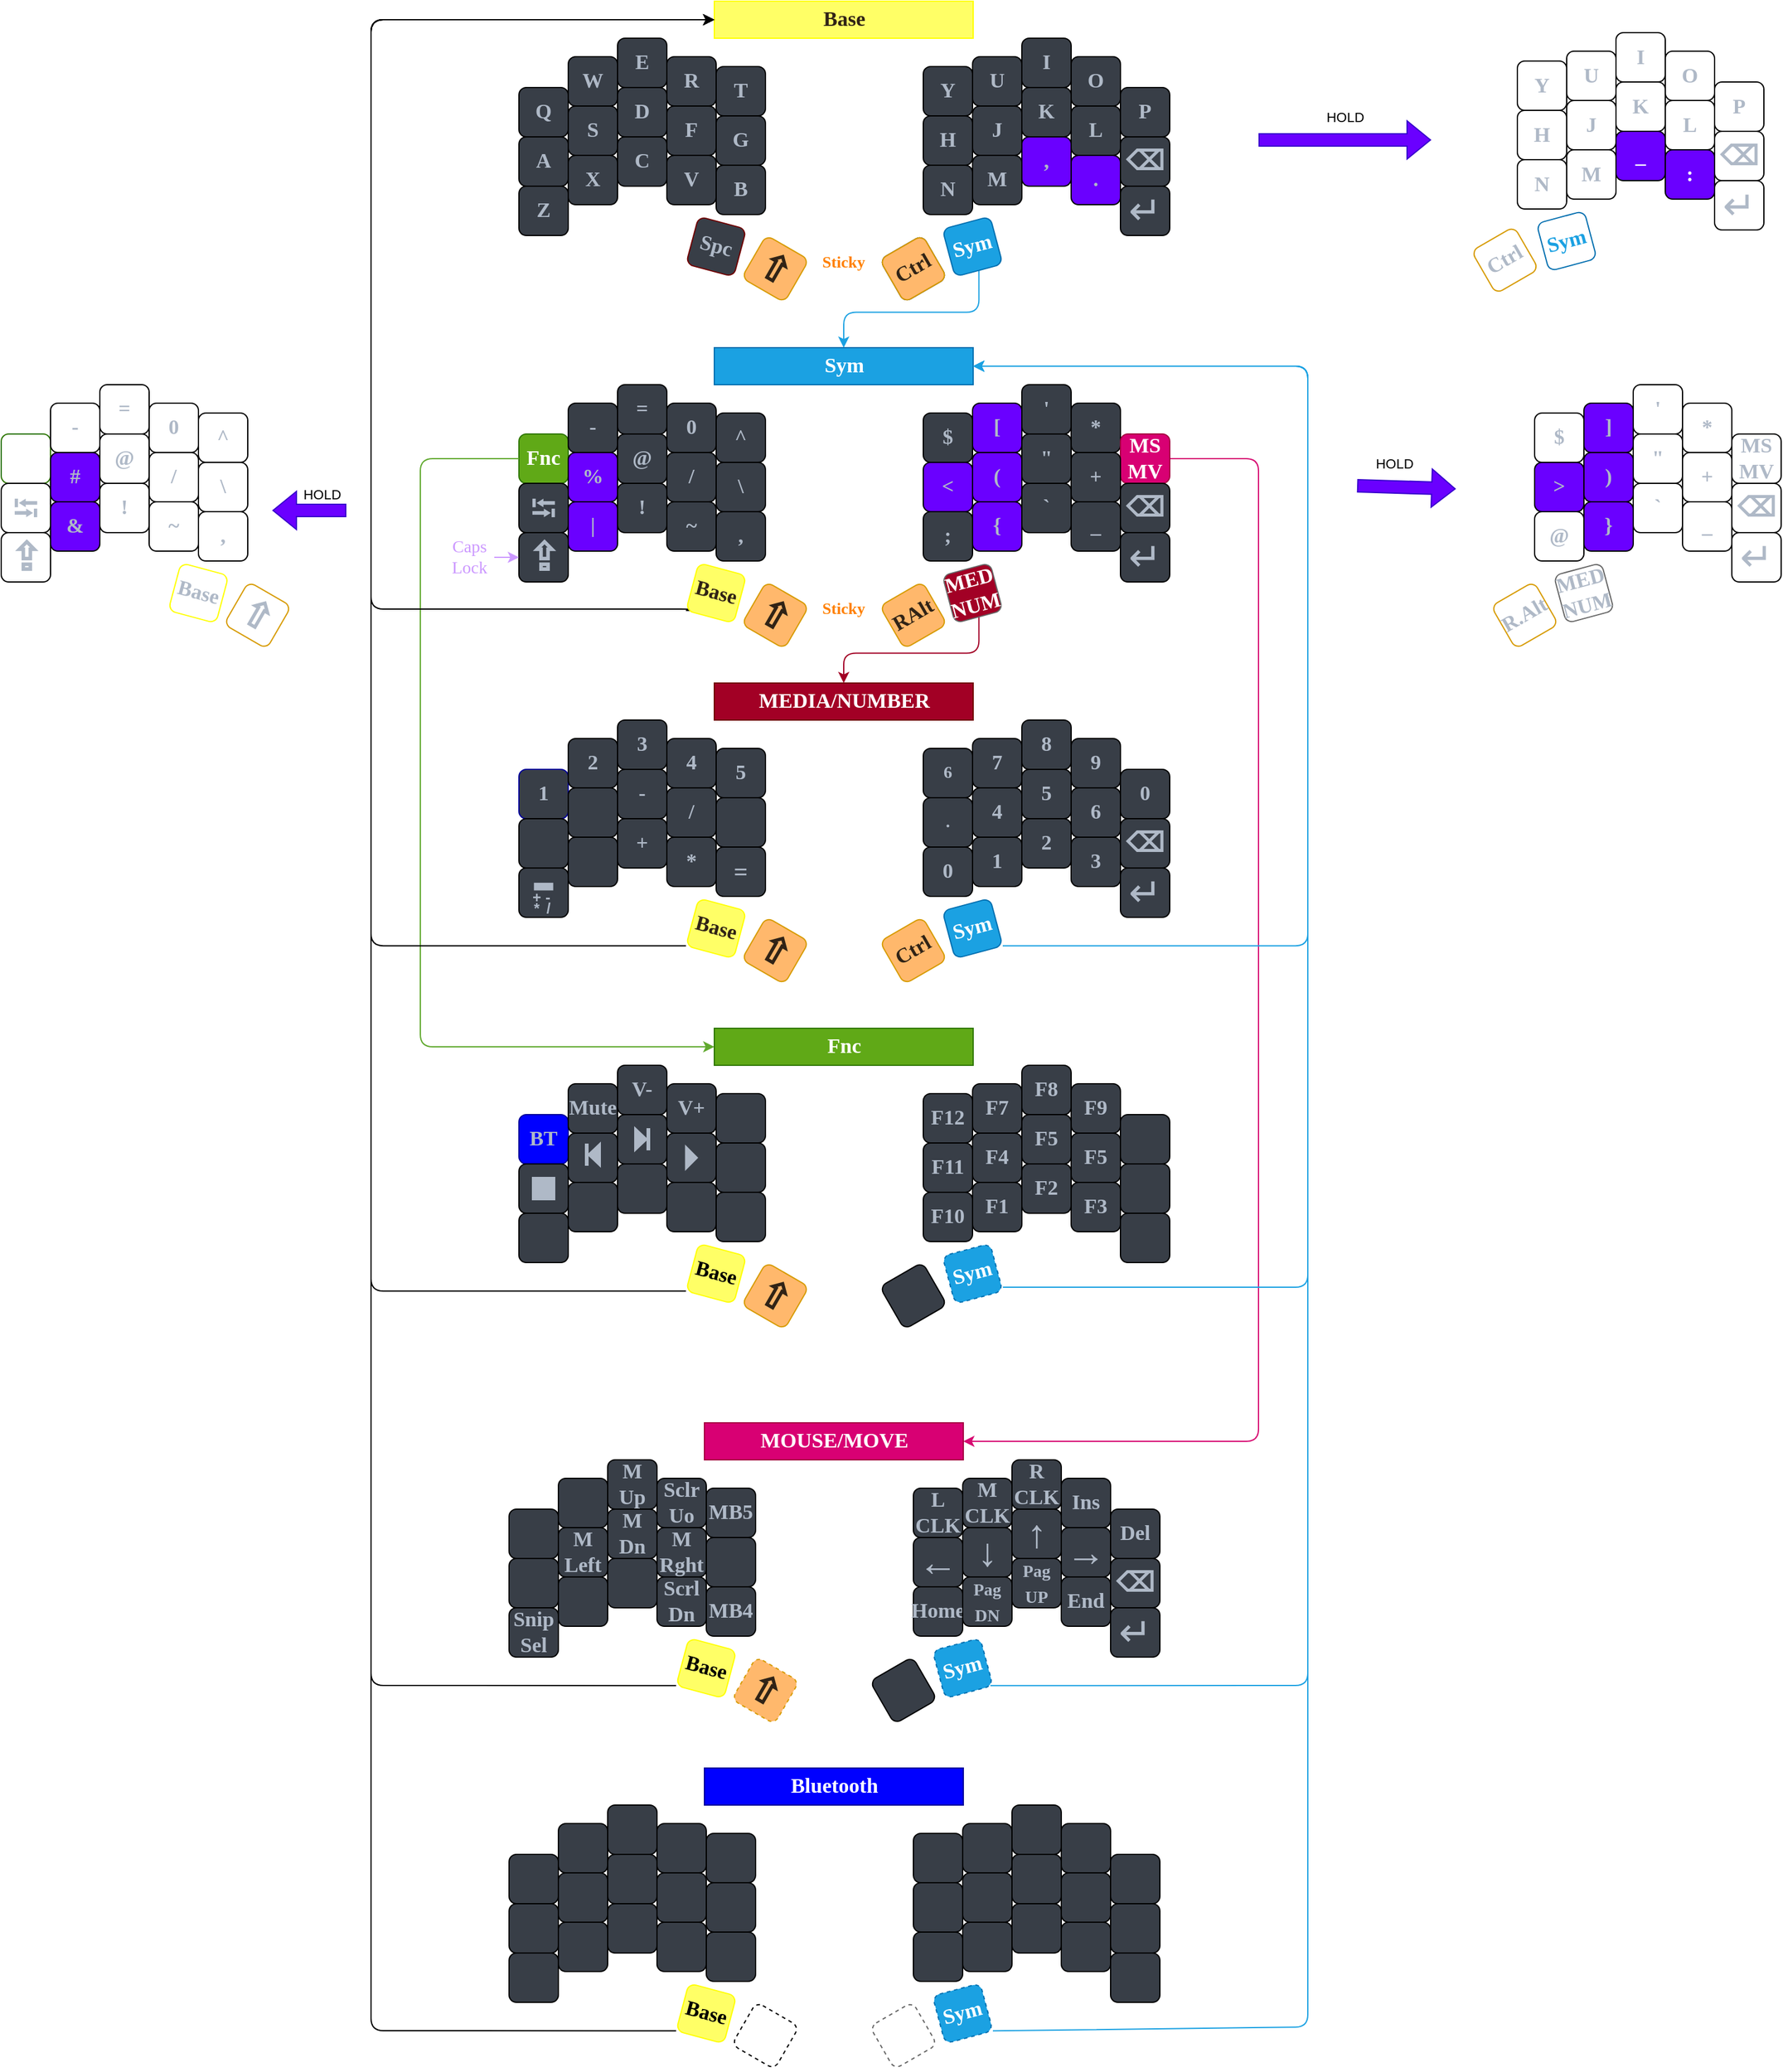 <mxfile version="26.2.8">
  <diagram id="4sZqK0B1l8go1OKUgbZV" name="Page-1">
    <mxGraphModel dx="1876" dy="1436" grid="1" gridSize="10" guides="1" tooltips="1" connect="1" arrows="1" fold="1" page="0" pageScale="1" pageWidth="827" pageHeight="1169" math="0" shadow="0">
      <root>
        <mxCell id="0" />
        <mxCell id="1" parent="0" />
        <mxCell id="qOO70KsoDbuKheBEqoZG-1" value="Q" style="whiteSpace=wrap;html=1;aspect=fixed;fontSize=17;fontFamily=Verdana;fontStyle=1;fontColor=#AFB9C7;fillColor=#383E47;rounded=1;" parent="1" vertex="1">
          <mxGeometry x="150" y="137" width="40" height="40" as="geometry" />
        </mxCell>
        <mxCell id="qOO70KsoDbuKheBEqoZG-2" value="W" style="whiteSpace=wrap;html=1;aspect=fixed;fontSize=17;fontFamily=Verdana;fontStyle=1;fontColor=#AFB9C7;fillColor=#383E47;rounded=1;" parent="1" vertex="1">
          <mxGeometry x="190" y="112" width="40" height="40" as="geometry" />
        </mxCell>
        <mxCell id="qOO70KsoDbuKheBEqoZG-3" value="E" style="whiteSpace=wrap;html=1;aspect=fixed;fontSize=17;fontFamily=Verdana;fontStyle=1;fontColor=#AFB9C7;fillColor=#383E47;rounded=1;" parent="1" vertex="1">
          <mxGeometry x="230" y="97" width="40" height="40" as="geometry" />
        </mxCell>
        <mxCell id="qOO70KsoDbuKheBEqoZG-4" value="R" style="whiteSpace=wrap;html=1;aspect=fixed;fontSize=17;fontFamily=Verdana;fontStyle=1;fontColor=#AFB9C7;fillColor=#383E47;rounded=1;" parent="1" vertex="1">
          <mxGeometry x="270" y="112" width="40" height="40" as="geometry" />
        </mxCell>
        <mxCell id="qOO70KsoDbuKheBEqoZG-5" value="T" style="whiteSpace=wrap;html=1;aspect=fixed;fontSize=17;fontFamily=Verdana;fontStyle=1;fontColor=#AFB9C7;fillColor=#383E47;rounded=1;" parent="1" vertex="1">
          <mxGeometry x="310" y="120" width="40" height="40" as="geometry" />
        </mxCell>
        <mxCell id="qOO70KsoDbuKheBEqoZG-6" value="A" style="whiteSpace=wrap;html=1;aspect=fixed;fontSize=17;fontFamily=Verdana;fontStyle=1;fontColor=#AFB9C7;fillColor=#383E47;rounded=1;" parent="1" vertex="1">
          <mxGeometry x="150" y="177" width="40" height="40" as="geometry" />
        </mxCell>
        <mxCell id="qOO70KsoDbuKheBEqoZG-7" value="S" style="whiteSpace=wrap;html=1;aspect=fixed;fontSize=17;fontFamily=Verdana;fontStyle=1;fontColor=#AFB9C7;fillColor=#383E47;rounded=1;" parent="1" vertex="1">
          <mxGeometry x="190" y="152" width="40" height="40" as="geometry" />
        </mxCell>
        <mxCell id="qOO70KsoDbuKheBEqoZG-8" value="D" style="whiteSpace=wrap;html=1;aspect=fixed;fontSize=17;fontFamily=Verdana;fontStyle=1;fontColor=#AFB9C7;fillColor=#383E47;rounded=1;" parent="1" vertex="1">
          <mxGeometry x="230" y="137" width="40" height="40" as="geometry" />
        </mxCell>
        <mxCell id="qOO70KsoDbuKheBEqoZG-9" value="F" style="whiteSpace=wrap;html=1;aspect=fixed;fontSize=17;fontFamily=Verdana;fontStyle=1;fontColor=#AFB9C7;fillColor=#383E47;rounded=1;" parent="1" vertex="1">
          <mxGeometry x="270" y="152" width="40" height="40" as="geometry" />
        </mxCell>
        <mxCell id="qOO70KsoDbuKheBEqoZG-10" value="G" style="whiteSpace=wrap;html=1;aspect=fixed;fontSize=17;fontFamily=Verdana;fontStyle=1;fontColor=#AFB9C7;fillColor=#383E47;rounded=1;" parent="1" vertex="1">
          <mxGeometry x="310" y="160" width="40" height="40" as="geometry" />
        </mxCell>
        <mxCell id="qOO70KsoDbuKheBEqoZG-11" value="Z" style="whiteSpace=wrap;html=1;aspect=fixed;fontSize=17;fontFamily=Verdana;fontStyle=1;fontColor=#AFB9C7;fillColor=#383E47;rounded=1;" parent="1" vertex="1">
          <mxGeometry x="150" y="217" width="40" height="40" as="geometry" />
        </mxCell>
        <mxCell id="qOO70KsoDbuKheBEqoZG-12" value="X" style="whiteSpace=wrap;html=1;aspect=fixed;fontSize=17;fontFamily=Verdana;fontStyle=1;fontColor=#AFB9C7;fillColor=#383E47;rounded=1;" parent="1" vertex="1">
          <mxGeometry x="190" y="192" width="40" height="40" as="geometry" />
        </mxCell>
        <mxCell id="qOO70KsoDbuKheBEqoZG-13" value="C" style="whiteSpace=wrap;html=1;aspect=fixed;fontSize=17;fontFamily=Verdana;fontStyle=1;fontColor=#AFB9C7;fillColor=#383E47;rounded=1;" parent="1" vertex="1">
          <mxGeometry x="230" y="177" width="40" height="40" as="geometry" />
        </mxCell>
        <mxCell id="qOO70KsoDbuKheBEqoZG-14" value="V" style="whiteSpace=wrap;html=1;aspect=fixed;fontSize=17;fontFamily=Verdana;fontStyle=1;fontColor=#AFB9C7;fillColor=#383E47;rounded=1;" parent="1" vertex="1">
          <mxGeometry x="270" y="192" width="40" height="40" as="geometry" />
        </mxCell>
        <mxCell id="qOO70KsoDbuKheBEqoZG-15" value="B" style="whiteSpace=wrap;html=1;aspect=fixed;fontSize=17;fontFamily=Verdana;fontStyle=1;fontColor=#AFB9C7;fillColor=#383E47;rounded=1;" parent="1" vertex="1">
          <mxGeometry x="310" y="200" width="40" height="40" as="geometry" />
        </mxCell>
        <mxCell id="qOO70KsoDbuKheBEqoZG-16" value="&lt;span style=&quot;color: rgb(175, 185, 199);&quot;&gt;Spc&lt;/span&gt;" style="whiteSpace=wrap;html=1;aspect=fixed;rotation=15;fontSize=17;fontFamily=Verdana;fontStyle=1;fillColor=#383E47;strokeColor=#6F0000;fontColor=#ffffff;rounded=1;" parent="1" vertex="1">
          <mxGeometry x="290" y="246" width="40" height="40" as="geometry" />
        </mxCell>
        <mxCell id="qOO70KsoDbuKheBEqoZG-17" value="&lt;span style=&quot;font-family: &amp;quot;segoe ui emoji&amp;quot;, &amp;quot;apple color emoji&amp;quot;, &amp;quot;noto color emoji&amp;quot;; font-size: 30px;&quot;&gt;&lt;font style=&quot;font-size: 30px;&quot;&gt;⇧&lt;/font&gt;&lt;/span&gt;" style="whiteSpace=wrap;html=1;aspect=fixed;rotation=30;fontSize=30;fontFamily=Verdana;fontStyle=1;fontColor=#302316;fillColor=#FFB86C;rounded=1;strokeColor=#D79B00;" parent="1" vertex="1">
          <mxGeometry x="338" y="264" width="40" height="40" as="geometry" />
        </mxCell>
        <mxCell id="qOO70KsoDbuKheBEqoZG-18" value="Y" style="whiteSpace=wrap;html=1;aspect=fixed;fontSize=17;fontFamily=Verdana;fontStyle=1;fontColor=#AFB9C7;fillColor=#383E47;rounded=1;" parent="1" vertex="1">
          <mxGeometry x="478" y="120" width="40" height="40" as="geometry" />
        </mxCell>
        <mxCell id="qOO70KsoDbuKheBEqoZG-19" value="U" style="whiteSpace=wrap;html=1;aspect=fixed;fontSize=17;fontFamily=Verdana;fontStyle=1;fontColor=#AFB9C7;fillColor=#383E47;rounded=1;" parent="1" vertex="1">
          <mxGeometry x="518" y="112" width="40" height="40" as="geometry" />
        </mxCell>
        <mxCell id="qOO70KsoDbuKheBEqoZG-20" value="I" style="whiteSpace=wrap;html=1;aspect=fixed;fontSize=17;fontFamily=Verdana;fontStyle=1;fontColor=#AFB9C7;fillColor=#383E47;rounded=1;" parent="1" vertex="1">
          <mxGeometry x="558" y="97" width="40" height="40" as="geometry" />
        </mxCell>
        <mxCell id="qOO70KsoDbuKheBEqoZG-21" value="O" style="whiteSpace=wrap;html=1;aspect=fixed;fontSize=17;fontFamily=Verdana;fontStyle=1;fontColor=#AFB9C7;fillColor=#383E47;rounded=1;" parent="1" vertex="1">
          <mxGeometry x="598" y="112" width="40" height="40" as="geometry" />
        </mxCell>
        <mxCell id="qOO70KsoDbuKheBEqoZG-22" value="P" style="whiteSpace=wrap;html=1;aspect=fixed;fontSize=17;fontFamily=Verdana;fontStyle=1;fontColor=#AFB9C7;fillColor=#383E47;rounded=1;" parent="1" vertex="1">
          <mxGeometry x="638" y="137" width="40" height="40" as="geometry" />
        </mxCell>
        <mxCell id="qOO70KsoDbuKheBEqoZG-23" value="H" style="whiteSpace=wrap;html=1;aspect=fixed;fontSize=17;fontFamily=Verdana;fontStyle=1;fontColor=#AFB9C7;fillColor=#383E47;rounded=1;" parent="1" vertex="1">
          <mxGeometry x="478" y="160" width="40" height="40" as="geometry" />
        </mxCell>
        <mxCell id="qOO70KsoDbuKheBEqoZG-24" value="J" style="whiteSpace=wrap;html=1;aspect=fixed;fontSize=17;fontFamily=Verdana;fontStyle=1;fontColor=#AFB9C7;fillColor=#383E47;rounded=1;" parent="1" vertex="1">
          <mxGeometry x="518" y="152" width="40" height="40" as="geometry" />
        </mxCell>
        <mxCell id="qOO70KsoDbuKheBEqoZG-25" value="K" style="whiteSpace=wrap;html=1;aspect=fixed;fontSize=17;fontFamily=Verdana;fontStyle=1;fontColor=#AFB9C7;fillColor=#383E47;rounded=1;" parent="1" vertex="1">
          <mxGeometry x="558" y="137" width="40" height="40" as="geometry" />
        </mxCell>
        <mxCell id="qOO70KsoDbuKheBEqoZG-26" value="L" style="whiteSpace=wrap;html=1;aspect=fixed;fontSize=17;fontFamily=Verdana;fontStyle=1;fontColor=#AFB9C7;fillColor=#383E47;rounded=1;" parent="1" vertex="1">
          <mxGeometry x="598" y="152" width="40" height="40" as="geometry" />
        </mxCell>
        <mxCell id="qOO70KsoDbuKheBEqoZG-27" value="&lt;span style=&quot;font-family: &amp;quot;segoe ui emoji&amp;quot;, &amp;quot;apple color emoji&amp;quot;, &amp;quot;noto color emoji&amp;quot;; font-size: 22px;&quot;&gt;⌫&lt;/span&gt;" style="whiteSpace=wrap;html=1;aspect=fixed;fontSize=17;fontFamily=Verdana;fontStyle=1;fontColor=#AFB9C7;fillColor=#383E47;rounded=1;" parent="1" vertex="1">
          <mxGeometry x="638" y="177" width="40" height="40" as="geometry" />
        </mxCell>
        <mxCell id="qOO70KsoDbuKheBEqoZG-28" value="N" style="whiteSpace=wrap;html=1;aspect=fixed;fontSize=17;fontFamily=Verdana;fontStyle=1;fontColor=#AFB9C7;fillColor=#383E47;rounded=1;" parent="1" vertex="1">
          <mxGeometry x="478" y="200" width="40" height="40" as="geometry" />
        </mxCell>
        <mxCell id="qOO70KsoDbuKheBEqoZG-29" value="M" style="whiteSpace=wrap;html=1;aspect=fixed;fontSize=17;fontFamily=Verdana;fontStyle=1;fontColor=#AFB9C7;fillColor=#383E47;rounded=1;" parent="1" vertex="1">
          <mxGeometry x="518" y="192" width="40" height="40" as="geometry" />
        </mxCell>
        <mxCell id="qOO70KsoDbuKheBEqoZG-30" value="," style="whiteSpace=wrap;html=1;aspect=fixed;fontSize=17;fontFamily=Verdana;fontStyle=1;fontColor=#AFB9C7;fillColor=#6A00FF;rounded=1;" parent="1" vertex="1">
          <mxGeometry x="558" y="177" width="40" height="40" as="geometry" />
        </mxCell>
        <mxCell id="qOO70KsoDbuKheBEqoZG-31" value="." style="whiteSpace=wrap;html=1;aspect=fixed;fontSize=17;fontFamily=Verdana;fontStyle=1;fontColor=#AFB9C7;fillColor=#6A00FF;rounded=1;" parent="1" vertex="1">
          <mxGeometry x="598" y="192" width="40" height="40" as="geometry" />
        </mxCell>
        <mxCell id="qOO70KsoDbuKheBEqoZG-32" value="&lt;span style=&quot;font-family: &amp;quot;segoe ui emoji&amp;quot;, &amp;quot;apple color emoji&amp;quot;, &amp;quot;noto color emoji&amp;quot;; font-size: 32px; font-weight: 400;&quot;&gt;↵&lt;/span&gt;" style="whiteSpace=wrap;html=1;aspect=fixed;fontSize=17;fontFamily=Verdana;fontStyle=1;fontColor=#AFB9C7;fillColor=#383E47;rounded=1;" parent="1" vertex="1">
          <mxGeometry x="638" y="217" width="40" height="40" as="geometry" />
        </mxCell>
        <mxCell id="qOO70KsoDbuKheBEqoZG-245" style="edgeStyle=orthogonalEdgeStyle;rounded=1;orthogonalLoop=1;jettySize=auto;html=1;exitX=0.5;exitY=1;exitDx=0;exitDy=0;entryX=0.5;entryY=0;entryDx=0;entryDy=0;fontFamily=Verdana;fontSize=14;fontColor=#6906F9;strokeColor=#1BA1E2;" parent="1" source="qOO70KsoDbuKheBEqoZG-34" target="qOO70KsoDbuKheBEqoZG-70" edge="1">
          <mxGeometry relative="1" as="geometry" />
        </mxCell>
        <mxCell id="qOO70KsoDbuKheBEqoZG-33" value="Spc" style="whiteSpace=wrap;html=1;aspect=fixed;rotation=-30;fontSize=17;fontFamily=Verdana;fontStyle=1;fontColor=#AFB9C7;fillColor=#383E47;rounded=1;" parent="1" vertex="1">
          <mxGeometry x="450" y="264" width="40" height="40" as="geometry" />
        </mxCell>
        <mxCell id="qOO70KsoDbuKheBEqoZG-34" value="Sym" style="whiteSpace=wrap;html=1;aspect=fixed;rotation=-15;fontSize=17;fontFamily=Verdana;fontStyle=1;fillColor=#1ba1e2;strokeColor=#006EAF;fontColor=#ffffff;rounded=1;" parent="1" vertex="1">
          <mxGeometry x="498" y="246" width="40" height="40" as="geometry" />
        </mxCell>
        <mxCell id="qOO70KsoDbuKheBEqoZG-35" value="&lt;b&gt;Base&lt;/b&gt;" style="rounded=0;whiteSpace=wrap;html=1;fontFamily=Verdana;fontSize=17;fontColor=#302316;fillColor=#FFFF66;strokeColor=#FFFF00;" parent="1" vertex="1">
          <mxGeometry x="308.5" y="67" width="210" height="30" as="geometry" />
        </mxCell>
        <mxCell id="qOO70KsoDbuKheBEqoZG-36" value="Fnc" style="whiteSpace=wrap;html=1;aspect=fixed;fontSize=17;fontFamily=Verdana;fontStyle=1;fontColor=#FFFFFF;fillColor=#60A917;rounded=1;strokeColor=#2D7600;" parent="1" vertex="1">
          <mxGeometry x="150" y="418" width="40" height="40" as="geometry" />
        </mxCell>
        <mxCell id="qOO70KsoDbuKheBEqoZG-37" value="-" style="whiteSpace=wrap;html=1;aspect=fixed;fontSize=17;fontFamily=Verdana;fontStyle=1;fontColor=#AFB9C7;fillColor=#383E47;rounded=1;" parent="1" vertex="1">
          <mxGeometry x="190" y="393" width="40" height="40" as="geometry" />
        </mxCell>
        <mxCell id="qOO70KsoDbuKheBEqoZG-38" value="=" style="whiteSpace=wrap;html=1;aspect=fixed;fontSize=17;fontFamily=Verdana;fontStyle=1;fontColor=#AFB9C7;fillColor=#383E47;rounded=1;" parent="1" vertex="1">
          <mxGeometry x="230" y="378" width="40" height="40" as="geometry" />
        </mxCell>
        <mxCell id="qOO70KsoDbuKheBEqoZG-39" value="0" style="whiteSpace=wrap;html=1;aspect=fixed;fontSize=17;fontFamily=Verdana;fontStyle=1;fontColor=#AFB9C7;fillColor=#383E47;rounded=1;" parent="1" vertex="1">
          <mxGeometry x="270" y="393" width="40" height="40" as="geometry" />
        </mxCell>
        <mxCell id="qOO70KsoDbuKheBEqoZG-40" value="^" style="whiteSpace=wrap;html=1;aspect=fixed;fontSize=17;fontFamily=Verdana;fontStyle=1;fontColor=#AFB9C7;fillColor=#383E47;rounded=1;" parent="1" vertex="1">
          <mxGeometry x="310" y="401" width="40" height="40" as="geometry" />
        </mxCell>
        <mxCell id="qOO70KsoDbuKheBEqoZG-41" value="&lt;span style=&quot;font-family: &amp;quot;segoe ui emoji&amp;quot;, &amp;quot;apple color emoji&amp;quot;, &amp;quot;noto color emoji&amp;quot;; font-size: 28px; font-weight: 400;&quot;&gt;⭾&lt;/span&gt;" style="whiteSpace=wrap;html=1;aspect=fixed;fontSize=17;fontFamily=Verdana;fontStyle=1;fontColor=#AFB9C7;fillColor=#383E47;rounded=1;" parent="1" vertex="1">
          <mxGeometry x="150" y="458" width="40" height="40" as="geometry" />
        </mxCell>
        <mxCell id="qOO70KsoDbuKheBEqoZG-42" value="%" style="whiteSpace=wrap;html=1;aspect=fixed;fontSize=17;fontFamily=Verdana;fontStyle=1;fontColor=#AFB9C7;fillColor=#6A00FF;rounded=1;" parent="1" vertex="1">
          <mxGeometry x="190" y="433" width="40" height="40" as="geometry" />
        </mxCell>
        <mxCell id="qOO70KsoDbuKheBEqoZG-43" value="@" style="whiteSpace=wrap;html=1;aspect=fixed;fontSize=17;fontFamily=Verdana;fontStyle=1;fontColor=#AFB9C7;fillColor=#383E47;rounded=1;" parent="1" vertex="1">
          <mxGeometry x="230" y="418" width="40" height="40" as="geometry" />
        </mxCell>
        <mxCell id="qOO70KsoDbuKheBEqoZG-44" value="/" style="whiteSpace=wrap;html=1;aspect=fixed;fontSize=17;fontFamily=Verdana;fontStyle=1;fontColor=#AFB9C7;fillColor=#383E47;rounded=1;" parent="1" vertex="1">
          <mxGeometry x="270" y="433" width="40" height="40" as="geometry" />
        </mxCell>
        <mxCell id="qOO70KsoDbuKheBEqoZG-45" value="\" style="whiteSpace=wrap;html=1;aspect=fixed;fontSize=17;fontFamily=Verdana;fontStyle=1;fontColor=#AFB9C7;fillColor=#383E47;rounded=1;" parent="1" vertex="1">
          <mxGeometry x="310" y="441" width="40" height="40" as="geometry" />
        </mxCell>
        <mxCell id="qOO70KsoDbuKheBEqoZG-46" value="&lt;span style=&quot;font-family: &amp;quot;segoe ui emoji&amp;quot;, &amp;quot;apple color emoji&amp;quot;, &amp;quot;noto color emoji&amp;quot;; font-size: 32px;&quot;&gt;⇪&lt;/span&gt;" style="whiteSpace=wrap;html=1;aspect=fixed;fontSize=17;fontFamily=Verdana;fontStyle=1;fontColor=#AFB9C7;fillColor=#383E47;rounded=1;" parent="1" vertex="1">
          <mxGeometry x="150" y="498" width="40" height="40" as="geometry" />
        </mxCell>
        <mxCell id="qOO70KsoDbuKheBEqoZG-47" value="|" style="whiteSpace=wrap;html=1;aspect=fixed;fontSize=17;fontFamily=Verdana;fontStyle=1;fontColor=#AFB9C7;fillColor=#6A00FF;rounded=1;" parent="1" vertex="1">
          <mxGeometry x="190" y="473" width="40" height="40" as="geometry" />
        </mxCell>
        <mxCell id="qOO70KsoDbuKheBEqoZG-48" value="!" style="whiteSpace=wrap;html=1;aspect=fixed;fontSize=17;fontFamily=Verdana;fontStyle=1;fontColor=#AFB9C7;fillColor=#383E47;rounded=1;" parent="1" vertex="1">
          <mxGeometry x="230" y="458" width="40" height="40" as="geometry" />
        </mxCell>
        <mxCell id="qOO70KsoDbuKheBEqoZG-49" value="~" style="whiteSpace=wrap;html=1;aspect=fixed;fontSize=17;fontFamily=Verdana;fontStyle=1;fontColor=#AFB9C7;fillColor=#383E47;rounded=1;" parent="1" vertex="1">
          <mxGeometry x="270" y="473" width="40" height="40" as="geometry" />
        </mxCell>
        <mxCell id="qOO70KsoDbuKheBEqoZG-50" value="," style="whiteSpace=wrap;html=1;aspect=fixed;fontSize=17;fontFamily=Verdana;fontStyle=1;fontColor=#AFB9C7;fillColor=#383E47;rounded=1;" parent="1" vertex="1">
          <mxGeometry x="310" y="481" width="40" height="40" as="geometry" />
        </mxCell>
        <mxCell id="qOO70KsoDbuKheBEqoZG-251" style="edgeStyle=orthogonalEdgeStyle;rounded=1;orthogonalLoop=1;jettySize=auto;html=1;exitX=0;exitY=0.5;exitDx=0;exitDy=0;entryX=0;entryY=0.5;entryDx=0;entryDy=0;fontFamily=Verdana;fontSize=14;fontColor=#61A92F;strokeColor=#61A92F;" parent="1" source="qOO70KsoDbuKheBEqoZG-36" target="qOO70KsoDbuKheBEqoZG-187" edge="1">
          <mxGeometry relative="1" as="geometry">
            <Array as="points">
              <mxPoint x="70" y="438" />
              <mxPoint x="70" y="915" />
            </Array>
          </mxGeometry>
        </mxCell>
        <mxCell id="ZhhakIoVufsA8bJb8V05-132" style="edgeStyle=orthogonalEdgeStyle;rounded=1;orthogonalLoop=1;jettySize=auto;html=1;exitX=0;exitY=1;exitDx=0;exitDy=0;entryX=0;entryY=0.5;entryDx=0;entryDy=0;curved=0;" parent="1" source="qOO70KsoDbuKheBEqoZG-51" target="qOO70KsoDbuKheBEqoZG-35" edge="1">
          <mxGeometry relative="1" as="geometry">
            <Array as="points">
              <mxPoint x="291" y="561" />
              <mxPoint x="291" y="560" />
              <mxPoint x="30" y="560" />
              <mxPoint x="30" y="82" />
            </Array>
          </mxGeometry>
        </mxCell>
        <mxCell id="qOO70KsoDbuKheBEqoZG-51" value="Base" style="whiteSpace=wrap;html=1;aspect=fixed;rotation=15;fontSize=17;fontFamily=Verdana;fontStyle=1;fontColor=#302316;fillColor=#FFFF66;strokeColor=#FFFF00;rounded=1;" parent="1" vertex="1">
          <mxGeometry x="290" y="527" width="40" height="40" as="geometry" />
        </mxCell>
        <mxCell id="qOO70KsoDbuKheBEqoZG-289" style="edgeStyle=orthogonalEdgeStyle;rounded=1;orthogonalLoop=1;jettySize=auto;html=1;exitX=1;exitY=0.5;exitDx=0;exitDy=0;entryX=1;entryY=0.5;entryDx=0;entryDy=0;fontFamily=Verdana;fontSize=11;fontColor=#383E47;strokeColor=#D70B72;" parent="1" source="qOO70KsoDbuKheBEqoZG-57" target="qOO70KsoDbuKheBEqoZG-288" edge="1">
          <mxGeometry relative="1" as="geometry">
            <Array as="points">
              <mxPoint x="750" y="438" />
              <mxPoint x="750" y="1235" />
            </Array>
          </mxGeometry>
        </mxCell>
        <mxCell id="qOO70KsoDbuKheBEqoZG-52" value="&lt;span style=&quot;color: rgb(48, 35, 22); font-family: &amp;quot;segoe ui emoji&amp;quot;, &amp;quot;apple color emoji&amp;quot;, &amp;quot;noto color emoji&amp;quot;; font-size: 30px;&quot;&gt;⇧&lt;/span&gt;" style="whiteSpace=wrap;html=1;aspect=fixed;rotation=30;fontSize=17;fontFamily=Verdana;fontStyle=1;fontColor=#ffffff;fillColor=#FFB86C;strokeColor=#D79B00;rounded=1;" parent="1" vertex="1">
          <mxGeometry x="338" y="545" width="40" height="40" as="geometry" />
        </mxCell>
        <mxCell id="qOO70KsoDbuKheBEqoZG-53" value="$" style="whiteSpace=wrap;html=1;aspect=fixed;fontSize=17;fontFamily=Verdana;fontStyle=1;fontColor=#AFB9C7;fillColor=#383E47;rounded=1;" parent="1" vertex="1">
          <mxGeometry x="478" y="401" width="40" height="40" as="geometry" />
        </mxCell>
        <mxCell id="qOO70KsoDbuKheBEqoZG-54" value="[" style="whiteSpace=wrap;html=1;aspect=fixed;fontSize=17;fontFamily=Verdana;fontStyle=1;fontColor=#AFB9C7;fillColor=#6A00FF;rounded=1;" parent="1" vertex="1">
          <mxGeometry x="518" y="393" width="40" height="40" as="geometry" />
        </mxCell>
        <mxCell id="qOO70KsoDbuKheBEqoZG-55" value="&#39;" style="whiteSpace=wrap;html=1;aspect=fixed;fontSize=17;fontFamily=Verdana;fontStyle=1;fontColor=#AFB9C7;fillColor=#383E47;rounded=1;" parent="1" vertex="1">
          <mxGeometry x="558" y="378" width="40" height="40" as="geometry" />
        </mxCell>
        <mxCell id="qOO70KsoDbuKheBEqoZG-56" value="*" style="whiteSpace=wrap;html=1;aspect=fixed;fontSize=17;fontFamily=Verdana;fontStyle=1;fontColor=#AFB9C7;fillColor=#383E47;rounded=1;" parent="1" vertex="1">
          <mxGeometry x="598" y="393" width="40" height="40" as="geometry" />
        </mxCell>
        <mxCell id="qOO70KsoDbuKheBEqoZG-57" value="MS&lt;br&gt;MV" style="whiteSpace=wrap;html=1;aspect=fixed;fontSize=17;fontFamily=Verdana;fontStyle=1;fontColor=#FFFFFF;fillColor=#D80073;rounded=1;strokeColor=#A50040;" parent="1" vertex="1">
          <mxGeometry x="638" y="418" width="40" height="40" as="geometry" />
        </mxCell>
        <mxCell id="qOO70KsoDbuKheBEqoZG-58" value="&amp;lt;" style="whiteSpace=wrap;html=1;aspect=fixed;fontSize=17;fontFamily=Verdana;fontStyle=1;fontColor=#AFB9C7;fillColor=#6A00FF;rounded=1;" parent="1" vertex="1">
          <mxGeometry x="478" y="441" width="40" height="40" as="geometry" />
        </mxCell>
        <mxCell id="qOO70KsoDbuKheBEqoZG-59" value="(" style="whiteSpace=wrap;html=1;aspect=fixed;fontSize=17;fontFamily=Verdana;fontStyle=1;fontColor=#AFB9C7;fillColor=#6A00FF;rounded=1;" parent="1" vertex="1">
          <mxGeometry x="518" y="433" width="40" height="40" as="geometry" />
        </mxCell>
        <mxCell id="qOO70KsoDbuKheBEqoZG-60" value="&quot;" style="whiteSpace=wrap;html=1;aspect=fixed;fontSize=17;fontFamily=Verdana;fontStyle=1;fontColor=#AFB9C7;fillColor=#383E47;rounded=1;" parent="1" vertex="1">
          <mxGeometry x="558" y="418" width="40" height="40" as="geometry" />
        </mxCell>
        <mxCell id="qOO70KsoDbuKheBEqoZG-61" value="+" style="whiteSpace=wrap;html=1;aspect=fixed;fontSize=17;fontFamily=Verdana;fontStyle=1;fontColor=#AFB9C7;fillColor=#383E47;rounded=1;" parent="1" vertex="1">
          <mxGeometry x="598" y="433" width="40" height="40" as="geometry" />
        </mxCell>
        <mxCell id="qOO70KsoDbuKheBEqoZG-62" value="&lt;span style=&quot;font-family: &amp;quot;segoe ui emoji&amp;quot;, &amp;quot;apple color emoji&amp;quot;, &amp;quot;noto color emoji&amp;quot;; font-size: 22px;&quot;&gt;⌫&lt;/span&gt;" style="whiteSpace=wrap;html=1;aspect=fixed;fontSize=17;fontFamily=Verdana;fontStyle=1;fontColor=#AFB9C7;fillColor=#383E47;rounded=1;" parent="1" vertex="1">
          <mxGeometry x="638" y="458" width="40" height="40" as="geometry" />
        </mxCell>
        <mxCell id="qOO70KsoDbuKheBEqoZG-63" value=";" style="whiteSpace=wrap;html=1;aspect=fixed;fontSize=17;fontFamily=Verdana;fontStyle=1;fontColor=#AFB9C7;fillColor=#383E47;rounded=1;" parent="1" vertex="1">
          <mxGeometry x="478" y="481" width="40" height="40" as="geometry" />
        </mxCell>
        <mxCell id="qOO70KsoDbuKheBEqoZG-64" value="{" style="whiteSpace=wrap;html=1;aspect=fixed;fontSize=17;fontFamily=Verdana;fontStyle=1;fontColor=#AFB9C7;fillColor=#6A00FF;rounded=1;" parent="1" vertex="1">
          <mxGeometry x="518" y="473" width="40" height="40" as="geometry" />
        </mxCell>
        <mxCell id="qOO70KsoDbuKheBEqoZG-65" value="`" style="whiteSpace=wrap;html=1;aspect=fixed;fontSize=17;fontFamily=Verdana;fontStyle=1;fontColor=#AFB9C7;fillColor=#383E47;rounded=1;" parent="1" vertex="1">
          <mxGeometry x="558" y="458" width="40" height="40" as="geometry" />
        </mxCell>
        <mxCell id="qOO70KsoDbuKheBEqoZG-66" value="_" style="whiteSpace=wrap;html=1;aspect=fixed;fontSize=17;fontFamily=Verdana;fontStyle=1;fontColor=#AFB9C7;fillColor=#383E47;rounded=1;" parent="1" vertex="1">
          <mxGeometry x="598" y="473" width="40" height="40" as="geometry" />
        </mxCell>
        <mxCell id="qOO70KsoDbuKheBEqoZG-67" value="&lt;span style=&quot;font-family: &amp;quot;segoe ui emoji&amp;quot;, &amp;quot;apple color emoji&amp;quot;, &amp;quot;noto color emoji&amp;quot;; font-size: 32px; font-weight: 400;&quot;&gt;↵&lt;/span&gt;" style="whiteSpace=wrap;html=1;aspect=fixed;fontSize=17;fontFamily=Verdana;fontStyle=1;fontColor=#AFB9C7;fillColor=#383E47;rounded=1;" parent="1" vertex="1">
          <mxGeometry x="638" y="498" width="40" height="40" as="geometry" />
        </mxCell>
        <mxCell id="qOO70KsoDbuKheBEqoZG-68" value="&lt;span style=&quot;color: rgb(48, 35, 22);&quot;&gt;RAlt&lt;/span&gt;" style="whiteSpace=wrap;html=1;aspect=fixed;rotation=-30;fontSize=17;fontFamily=Verdana;fontStyle=1;fontColor=#AFB9C7;fillColor=#FFB86C;rounded=1;strokeColor=#D79B00;" parent="1" vertex="1">
          <mxGeometry x="450" y="545" width="40" height="40" as="geometry" />
        </mxCell>
        <mxCell id="ZhhakIoVufsA8bJb8V05-128" style="edgeStyle=orthogonalEdgeStyle;rounded=1;orthogonalLoop=1;jettySize=auto;html=1;exitX=0.5;exitY=1;exitDx=0;exitDy=0;entryX=0.5;entryY=0;entryDx=0;entryDy=0;curved=0;strokeColor=#A20025;" parent="1" source="qOO70KsoDbuKheBEqoZG-69" target="qOO70KsoDbuKheBEqoZG-140" edge="1">
          <mxGeometry relative="1" as="geometry" />
        </mxCell>
        <mxCell id="qOO70KsoDbuKheBEqoZG-69" value="MED&lt;br&gt;NUM" style="whiteSpace=wrap;html=1;aspect=fixed;rotation=-15;fontSize=17;fontFamily=Verdana;fontStyle=1;fontColor=#FFFFFF;fillColor=#A20025;strokeColor=#666666;shadow=0;sketch=0;rounded=1;glass=0;" parent="1" vertex="1">
          <mxGeometry x="498" y="527" width="40" height="40" as="geometry" />
        </mxCell>
        <mxCell id="qOO70KsoDbuKheBEqoZG-70" value="&lt;b&gt;Sym&lt;/b&gt;" style="rounded=0;whiteSpace=wrap;html=1;fontFamily=Verdana;fontSize=17;fillColor=#1ba1e2;strokeColor=#006EAF;fontStyle=0;fontColor=#ffffff;" parent="1" vertex="1">
          <mxGeometry x="308.5" y="348" width="210" height="30" as="geometry" />
        </mxCell>
        <mxCell id="qOO70KsoDbuKheBEqoZG-106" value="1" style="whiteSpace=wrap;html=1;aspect=fixed;fontSize=17;fontFamily=Verdana;fontStyle=1;fontColor=#AFB9C7;fillColor=#383E47;rounded=1;strokeColor=#000099;" parent="1" vertex="1">
          <mxGeometry x="150" y="690" width="40" height="40" as="geometry" />
        </mxCell>
        <mxCell id="qOO70KsoDbuKheBEqoZG-107" value="2" style="whiteSpace=wrap;html=1;aspect=fixed;fontSize=17;fontFamily=Verdana;fontStyle=1;fontColor=#AFB9C7;fillColor=#383E47;rounded=1;" parent="1" vertex="1">
          <mxGeometry x="190" y="665" width="40" height="40" as="geometry" />
        </mxCell>
        <mxCell id="qOO70KsoDbuKheBEqoZG-108" value="3" style="whiteSpace=wrap;html=1;aspect=fixed;fontSize=17;fontFamily=Verdana;fontStyle=1;fontColor=#AFB9C7;fillColor=#383E47;rounded=1;" parent="1" vertex="1">
          <mxGeometry x="230" y="650" width="40" height="40" as="geometry" />
        </mxCell>
        <mxCell id="qOO70KsoDbuKheBEqoZG-109" value="4" style="whiteSpace=wrap;html=1;aspect=fixed;fontSize=17;fontFamily=Verdana;fontStyle=1;fontColor=#AFB9C7;fillColor=#383E47;rounded=1;" parent="1" vertex="1">
          <mxGeometry x="270" y="665" width="40" height="40" as="geometry" />
        </mxCell>
        <mxCell id="qOO70KsoDbuKheBEqoZG-110" value="5" style="whiteSpace=wrap;html=1;aspect=fixed;fontSize=17;fontFamily=Verdana;fontStyle=1;fontColor=#AFB9C7;fillColor=#383E47;rounded=1;" parent="1" vertex="1">
          <mxGeometry x="310" y="673" width="40" height="40" as="geometry" />
        </mxCell>
        <mxCell id="qOO70KsoDbuKheBEqoZG-111" value="" style="whiteSpace=wrap;html=1;aspect=fixed;fontSize=17;fontFamily=Verdana;fontStyle=1;fillColor=#383E47;strokeColor=default;fontColor=#AFB9C7;rounded=1;" parent="1" vertex="1">
          <mxGeometry x="150" y="730" width="40" height="40" as="geometry" />
        </mxCell>
        <mxCell id="qOO70KsoDbuKheBEqoZG-112" value="" style="whiteSpace=wrap;html=1;aspect=fixed;fontSize=17;fontFamily=Verdana;fontStyle=1;fillColor=#383E47;strokeColor=default;fontColor=#AFB9C7;rounded=1;" parent="1" vertex="1">
          <mxGeometry x="190" y="705" width="40" height="40" as="geometry" />
        </mxCell>
        <mxCell id="qOO70KsoDbuKheBEqoZG-113" value="-" style="whiteSpace=wrap;html=1;aspect=fixed;fontSize=17;fontFamily=Verdana;fontStyle=1;fillColor=#383E47;strokeColor=default;fontColor=#AFB9C7;rounded=1;" parent="1" vertex="1">
          <mxGeometry x="230" y="690" width="40" height="40" as="geometry" />
        </mxCell>
        <mxCell id="qOO70KsoDbuKheBEqoZG-114" value="/" style="whiteSpace=wrap;html=1;aspect=fixed;fontSize=17;fontFamily=Verdana;fontStyle=1;fillColor=#383E47;strokeColor=default;fontColor=#AFB9C7;rounded=1;" parent="1" vertex="1">
          <mxGeometry x="270" y="705" width="40" height="40" as="geometry" />
        </mxCell>
        <mxCell id="qOO70KsoDbuKheBEqoZG-115" value="" style="whiteSpace=wrap;html=1;aspect=fixed;fontSize=17;fontFamily=Verdana;fontStyle=1;fillColor=#383E47;strokeColor=default;fontColor=#AFB9C7;rounded=1;" parent="1" vertex="1">
          <mxGeometry x="310" y="713" width="40" height="40" as="geometry" />
        </mxCell>
        <mxCell id="qOO70KsoDbuKheBEqoZG-116" value="" style="whiteSpace=wrap;html=1;aspect=fixed;fontSize=17;fontFamily=Verdana;fontStyle=1;fontColor=#AFB9C7;fillColor=#383E47;rounded=1;" parent="1" vertex="1">
          <mxGeometry x="150" y="770" width="40" height="40" as="geometry" />
        </mxCell>
        <mxCell id="qOO70KsoDbuKheBEqoZG-117" value="" style="whiteSpace=wrap;html=1;aspect=fixed;fontSize=17;fontFamily=Verdana;fontStyle=1;fontColor=#AFB9C7;fillColor=#383E47;rounded=1;" parent="1" vertex="1">
          <mxGeometry x="190" y="745" width="40" height="40" as="geometry" />
        </mxCell>
        <mxCell id="qOO70KsoDbuKheBEqoZG-118" value="+" style="whiteSpace=wrap;html=1;aspect=fixed;fontSize=17;fontFamily=Verdana;fontStyle=1;fontColor=#AFB9C7;fillColor=#383E47;rounded=1;" parent="1" vertex="1">
          <mxGeometry x="230" y="730" width="40" height="40" as="geometry" />
        </mxCell>
        <mxCell id="qOO70KsoDbuKheBEqoZG-119" value="*" style="whiteSpace=wrap;html=1;aspect=fixed;fontSize=17;fontFamily=Verdana;fontStyle=1;fontColor=#AFB9C7;fillColor=#383E47;rounded=1;" parent="1" vertex="1">
          <mxGeometry x="270" y="745" width="40" height="40" as="geometry" />
        </mxCell>
        <mxCell id="qOO70KsoDbuKheBEqoZG-120" value="&lt;span style=&quot;font-family: &amp;quot;segoe ui emoji&amp;quot;, &amp;quot;apple color emoji&amp;quot;, &amp;quot;noto color emoji&amp;quot;; font-size: 20px;&quot;&gt;=&lt;/span&gt;" style="whiteSpace=wrap;html=1;aspect=fixed;fontSize=17;fontFamily=Verdana;fontStyle=1;fontColor=#AFB9C7;fillColor=#383E47;rounded=1;" parent="1" vertex="1">
          <mxGeometry x="310" y="753" width="40" height="40" as="geometry" />
        </mxCell>
        <mxCell id="ZhhakIoVufsA8bJb8V05-183" style="edgeStyle=orthogonalEdgeStyle;rounded=1;orthogonalLoop=1;jettySize=auto;html=1;exitX=0;exitY=1;exitDx=0;exitDy=0;entryX=0;entryY=0.5;entryDx=0;entryDy=0;curved=0;" parent="1" source="qOO70KsoDbuKheBEqoZG-121" target="qOO70KsoDbuKheBEqoZG-35" edge="1">
          <mxGeometry relative="1" as="geometry">
            <Array as="points">
              <mxPoint x="30" y="833" />
              <mxPoint x="30" y="82" />
            </Array>
          </mxGeometry>
        </mxCell>
        <mxCell id="qOO70KsoDbuKheBEqoZG-121" value="&lt;span style=&quot;color: rgb(48, 35, 22);&quot;&gt;Base&lt;/span&gt;" style="whiteSpace=wrap;html=1;aspect=fixed;rotation=15;fontSize=17;fontFamily=Verdana;fontStyle=1;fontColor=#333333;fillColor=#FFFF66;strokeColor=#FFFF00;rounded=1;shadow=0;glass=0;sketch=0;" parent="1" vertex="1">
          <mxGeometry x="290" y="799" width="40" height="40" as="geometry" />
        </mxCell>
        <mxCell id="qOO70KsoDbuKheBEqoZG-122" value="&lt;span style=&quot;color: rgb(48, 35, 22); font-family: &amp;quot;segoe ui emoji&amp;quot;, &amp;quot;apple color emoji&amp;quot;, &amp;quot;noto color emoji&amp;quot;; font-size: 30px;&quot;&gt;⇧&lt;/span&gt;" style="whiteSpace=wrap;html=1;aspect=fixed;rotation=30;fontSize=17;fontFamily=Verdana;fontStyle=1;fontColor=#AFB9C7;fillColor=#FFB86C;rounded=1;strokeColor=#D79B00;" parent="1" vertex="1">
          <mxGeometry x="338" y="817" width="40" height="40" as="geometry" />
        </mxCell>
        <mxCell id="qOO70KsoDbuKheBEqoZG-123" value="6" style="whiteSpace=wrap;html=1;aspect=fixed;fontSize=14;fontFamily=Verdana;fontStyle=1;fontColor=#AFB9C7;fillColor=#383E47;rounded=1;" parent="1" vertex="1">
          <mxGeometry x="478" y="673" width="40" height="40" as="geometry" />
        </mxCell>
        <mxCell id="qOO70KsoDbuKheBEqoZG-124" value="&lt;span style=&quot;font-size: 17px;&quot;&gt;7&lt;/span&gt;" style="whiteSpace=wrap;html=1;aspect=fixed;fontSize=11;fontFamily=Verdana;fontStyle=1;fontColor=#AFB9C7;fillColor=#383E47;rounded=1;" parent="1" vertex="1">
          <mxGeometry x="518" y="665" width="40" height="40" as="geometry" />
        </mxCell>
        <mxCell id="qOO70KsoDbuKheBEqoZG-125" value="8" style="whiteSpace=wrap;html=1;aspect=fixed;fontSize=17;fontFamily=Verdana;fontStyle=1;fontColor=#AFB9C7;fillColor=#383E47;rounded=1;" parent="1" vertex="1">
          <mxGeometry x="558" y="650" width="40" height="40" as="geometry" />
        </mxCell>
        <mxCell id="qOO70KsoDbuKheBEqoZG-126" value="&lt;span style=&quot;font-size: 17px;&quot;&gt;9&lt;/span&gt;" style="whiteSpace=wrap;html=1;aspect=fixed;fontSize=11;fontFamily=Verdana;fontStyle=1;fontColor=#AFB9C7;fillColor=#383E47;rounded=1;" parent="1" vertex="1">
          <mxGeometry x="598" y="665" width="40" height="40" as="geometry" />
        </mxCell>
        <mxCell id="qOO70KsoDbuKheBEqoZG-127" value="0" style="whiteSpace=wrap;html=1;aspect=fixed;fontSize=17;fontFamily=Verdana;fontStyle=1;fontColor=#AFB9C7;fillColor=#383E47;rounded=1;" parent="1" vertex="1">
          <mxGeometry x="638" y="690" width="40" height="40" as="geometry" />
        </mxCell>
        <mxCell id="qOO70KsoDbuKheBEqoZG-128" value="." style="whiteSpace=wrap;html=1;aspect=fixed;fontSize=14;fontFamily=Verdana;fontStyle=1;fontColor=#AFB9C7;fillColor=#383E47;rounded=1;" parent="1" vertex="1">
          <mxGeometry x="478" y="713" width="40" height="40" as="geometry" />
        </mxCell>
        <mxCell id="qOO70KsoDbuKheBEqoZG-129" value="4" style="whiteSpace=wrap;html=1;aspect=fixed;fontSize=17;fontFamily=Verdana;fontStyle=1;fontColor=#AFB9C7;fillColor=#383E47;rounded=1;" parent="1" vertex="1">
          <mxGeometry x="518" y="705" width="40" height="40" as="geometry" />
        </mxCell>
        <mxCell id="qOO70KsoDbuKheBEqoZG-130" value="5" style="whiteSpace=wrap;html=1;aspect=fixed;fontSize=17;fontFamily=Verdana;fontStyle=1;fontColor=#AFB9C7;fillColor=#383E47;rounded=1;" parent="1" vertex="1">
          <mxGeometry x="558" y="690" width="40" height="40" as="geometry" />
        </mxCell>
        <mxCell id="qOO70KsoDbuKheBEqoZG-131" value="6" style="whiteSpace=wrap;html=1;aspect=fixed;fontSize=17;fontFamily=Verdana;fontStyle=1;fontColor=#AFB9C7;fillColor=#383E47;rounded=1;" parent="1" vertex="1">
          <mxGeometry x="598" y="705" width="40" height="40" as="geometry" />
        </mxCell>
        <mxCell id="qOO70KsoDbuKheBEqoZG-132" value="&lt;span style=&quot;font-family: &amp;quot;segoe ui emoji&amp;quot;, &amp;quot;apple color emoji&amp;quot;, &amp;quot;noto color emoji&amp;quot;; font-size: 22px;&quot;&gt;⌫&lt;/span&gt;" style="whiteSpace=wrap;html=1;aspect=fixed;fontSize=17;fontFamily=Verdana;fontStyle=1;fontColor=#AFB9C7;fillColor=#383E47;rounded=1;" parent="1" vertex="1">
          <mxGeometry x="638" y="730" width="40" height="40" as="geometry" />
        </mxCell>
        <mxCell id="qOO70KsoDbuKheBEqoZG-133" value="0" style="whiteSpace=wrap;html=1;aspect=fixed;fontSize=17;fontFamily=Verdana;fontStyle=1;fontColor=#AFB9C7;fillColor=#383E47;rounded=1;" parent="1" vertex="1">
          <mxGeometry x="478" y="753" width="40" height="40" as="geometry" />
        </mxCell>
        <mxCell id="qOO70KsoDbuKheBEqoZG-134" value="1" style="whiteSpace=wrap;html=1;aspect=fixed;fontSize=17;fontFamily=Verdana;fontStyle=1;fontColor=#AFB9C7;fillColor=#383E47;rounded=1;" parent="1" vertex="1">
          <mxGeometry x="518" y="745" width="40" height="40" as="geometry" />
        </mxCell>
        <mxCell id="qOO70KsoDbuKheBEqoZG-135" value="2" style="whiteSpace=wrap;html=1;aspect=fixed;fontSize=17;fontFamily=Verdana;fontStyle=1;fontColor=#AFB9C7;fillColor=#383E47;rounded=1;" parent="1" vertex="1">
          <mxGeometry x="558" y="730" width="40" height="40" as="geometry" />
        </mxCell>
        <mxCell id="qOO70KsoDbuKheBEqoZG-136" value="3" style="whiteSpace=wrap;html=1;aspect=fixed;fontSize=17;fontFamily=Verdana;fontStyle=1;fontColor=#AFB9C7;fillColor=#383E47;rounded=1;" parent="1" vertex="1">
          <mxGeometry x="598" y="745" width="40" height="40" as="geometry" />
        </mxCell>
        <mxCell id="qOO70KsoDbuKheBEqoZG-137" value="&lt;span style=&quot;font-family: &amp;quot;segoe ui emoji&amp;quot;, &amp;quot;apple color emoji&amp;quot;, &amp;quot;noto color emoji&amp;quot;; font-size: 32px; font-weight: 400;&quot;&gt;↵&lt;/span&gt;" style="whiteSpace=wrap;html=1;aspect=fixed;fontSize=17;fontFamily=Verdana;fontStyle=1;fontColor=#AFB9C7;fillColor=#383E47;rounded=1;" parent="1" vertex="1">
          <mxGeometry x="638" y="770" width="40" height="40" as="geometry" />
        </mxCell>
        <mxCell id="qOO70KsoDbuKheBEqoZG-138" value="&lt;span style=&quot;color: rgb(48, 35, 22);&quot;&gt;Ctrl&lt;/span&gt;" style="whiteSpace=wrap;html=1;aspect=fixed;rotation=-30;fontSize=17;fontFamily=Verdana;fontStyle=1;fontColor=#AFB9C7;fillColor=#FFB86C;rounded=1;strokeColor=#D79B00;" parent="1" vertex="1">
          <mxGeometry x="450" y="817" width="40" height="40" as="geometry" />
        </mxCell>
        <mxCell id="qOO70KsoDbuKheBEqoZG-253" style="edgeStyle=orthogonalEdgeStyle;rounded=1;orthogonalLoop=1;jettySize=auto;html=1;exitX=1;exitY=1;exitDx=0;exitDy=0;entryX=1;entryY=0.5;entryDx=0;entryDy=0;fontFamily=Verdana;fontSize=14;fontColor=#61A92F;strokeColor=#1BA1E2;" parent="1" source="qOO70KsoDbuKheBEqoZG-139" target="qOO70KsoDbuKheBEqoZG-70" edge="1">
          <mxGeometry relative="1" as="geometry">
            <Array as="points">
              <mxPoint x="790" y="833" />
              <mxPoint x="790" y="363" />
            </Array>
          </mxGeometry>
        </mxCell>
        <mxCell id="qOO70KsoDbuKheBEqoZG-139" value="Sym" style="whiteSpace=wrap;html=1;aspect=fixed;rotation=-15;fontSize=17;fontFamily=Verdana;fontStyle=1;fontColor=#ffffff;fillColor=#1BA1E2;strokeColor=#006EAF;rounded=1;" parent="1" vertex="1">
          <mxGeometry x="498" y="799" width="40" height="40" as="geometry" />
        </mxCell>
        <mxCell id="qOO70KsoDbuKheBEqoZG-140" value="MEDIA/NUMBER" style="rounded=0;whiteSpace=wrap;html=1;fontFamily=Verdana;fontSize=17;fontStyle=1;fillColor=#a20025;strokeColor=#6F0000;fontColor=#ffffff;" parent="1" vertex="1">
          <mxGeometry x="308.5" y="620" width="210" height="30" as="geometry" />
        </mxCell>
        <mxCell id="qOO70KsoDbuKheBEqoZG-153" value="BT" style="whiteSpace=wrap;html=1;aspect=fixed;fontSize=17;fontFamily=Verdana;fontStyle=1;fontColor=#AFB9C7;fillColor=#0000FF;rounded=1;strokeColor=#000099;" parent="1" vertex="1">
          <mxGeometry x="150" y="970" width="40" height="40" as="geometry" />
        </mxCell>
        <mxCell id="qOO70KsoDbuKheBEqoZG-154" value="Mute" style="whiteSpace=wrap;html=1;aspect=fixed;fontSize=17;fontFamily=Verdana;fontStyle=1;fontColor=#AFB9C7;fillColor=#383E47;rounded=1;" parent="1" vertex="1">
          <mxGeometry x="190" y="945" width="40" height="40" as="geometry" />
        </mxCell>
        <mxCell id="qOO70KsoDbuKheBEqoZG-155" value="V-" style="whiteSpace=wrap;html=1;aspect=fixed;fontSize=17;fontFamily=Verdana;fontStyle=1;fontColor=#AFB9C7;fillColor=#383E47;rounded=1;" parent="1" vertex="1">
          <mxGeometry x="230" y="930" width="40" height="40" as="geometry" />
        </mxCell>
        <mxCell id="qOO70KsoDbuKheBEqoZG-156" value="V+" style="whiteSpace=wrap;html=1;aspect=fixed;fontSize=17;fontFamily=Verdana;fontStyle=1;fontColor=#AFB9C7;fillColor=#383E47;rounded=1;" parent="1" vertex="1">
          <mxGeometry x="270" y="945" width="40" height="40" as="geometry" />
        </mxCell>
        <mxCell id="qOO70KsoDbuKheBEqoZG-157" value="" style="whiteSpace=wrap;html=1;aspect=fixed;fontSize=17;fontFamily=Verdana;fontStyle=1;fontColor=#AFB9C7;fillColor=#383E47;rounded=1;" parent="1" vertex="1">
          <mxGeometry x="310" y="953" width="40" height="40" as="geometry" />
        </mxCell>
        <mxCell id="qOO70KsoDbuKheBEqoZG-163" value="" style="whiteSpace=wrap;html=1;aspect=fixed;fontSize=14;fontFamily=Verdana;fontStyle=1;fillColor=#383E47;strokeColor=default;fontColor=#AFB9C7;rounded=1;" parent="1" vertex="1">
          <mxGeometry x="150" y="1050" width="40" height="40" as="geometry" />
        </mxCell>
        <mxCell id="qOO70KsoDbuKheBEqoZG-164" value="" style="whiteSpace=wrap;html=1;aspect=fixed;fontSize=17;fontFamily=Verdana;fontStyle=1;fontColor=#AFB9C7;fillColor=#383E47;rounded=1;" parent="1" vertex="1">
          <mxGeometry x="190" y="1025" width="40" height="40" as="geometry" />
        </mxCell>
        <mxCell id="qOO70KsoDbuKheBEqoZG-165" value="" style="whiteSpace=wrap;html=1;aspect=fixed;fontSize=17;fontFamily=Verdana;fontStyle=1;fontColor=#AFB9C7;fillColor=#383E47;rounded=1;" parent="1" vertex="1">
          <mxGeometry x="230" y="1010" width="40" height="40" as="geometry" />
        </mxCell>
        <mxCell id="qOO70KsoDbuKheBEqoZG-166" value="" style="whiteSpace=wrap;html=1;aspect=fixed;fontSize=17;fontFamily=Verdana;fontStyle=1;fontColor=#AFB9C7;fillColor=#383E47;rounded=1;" parent="1" vertex="1">
          <mxGeometry x="270" y="1025" width="40" height="40" as="geometry" />
        </mxCell>
        <mxCell id="qOO70KsoDbuKheBEqoZG-167" value="" style="whiteSpace=wrap;html=1;aspect=fixed;fontSize=14;fontFamily=Verdana;fontStyle=1;fillColor=#383E47;strokeColor=default;fontColor=#AFB9C7;rounded=1;" parent="1" vertex="1">
          <mxGeometry x="310" y="1033" width="40" height="40" as="geometry" />
        </mxCell>
        <mxCell id="qOO70KsoDbuKheBEqoZG-170" value="F12" style="whiteSpace=wrap;html=1;aspect=fixed;fontSize=17;fontFamily=Verdana;fontStyle=1;fontColor=#AFB9C7;fillColor=#383E47;rounded=1;" parent="1" vertex="1">
          <mxGeometry x="478" y="953" width="40" height="40" as="geometry" />
        </mxCell>
        <mxCell id="qOO70KsoDbuKheBEqoZG-171" value="F7" style="whiteSpace=wrap;html=1;aspect=fixed;fontSize=17;fontFamily=Verdana;fontStyle=1;fontColor=#AFB9C7;fillColor=#383E47;rounded=1;" parent="1" vertex="1">
          <mxGeometry x="518" y="945" width="40" height="40" as="geometry" />
        </mxCell>
        <mxCell id="qOO70KsoDbuKheBEqoZG-172" value="F8" style="whiteSpace=wrap;html=1;aspect=fixed;fontSize=17;fontFamily=Verdana;fontStyle=1;fontColor=#AFB9C7;fillColor=#383E47;rounded=1;" parent="1" vertex="1">
          <mxGeometry x="558" y="930" width="40" height="40" as="geometry" />
        </mxCell>
        <mxCell id="qOO70KsoDbuKheBEqoZG-173" value="F9" style="whiteSpace=wrap;html=1;aspect=fixed;fontSize=17;fontFamily=Verdana;fontStyle=1;fontColor=#AFB9C7;fillColor=#383E47;rounded=1;" parent="1" vertex="1">
          <mxGeometry x="598" y="945" width="40" height="40" as="geometry" />
        </mxCell>
        <mxCell id="qOO70KsoDbuKheBEqoZG-174" value="" style="whiteSpace=wrap;html=1;aspect=fixed;fontSize=17;fontFamily=Verdana;fontStyle=1;fontColor=#AFB9C7;fillColor=#383E47;rounded=1;" parent="1" vertex="1">
          <mxGeometry x="638" y="970" width="40" height="40" as="geometry" />
        </mxCell>
        <mxCell id="qOO70KsoDbuKheBEqoZG-175" value="F11" style="whiteSpace=wrap;html=1;aspect=fixed;fontSize=17;fontFamily=Verdana;fontStyle=1;fontColor=#AFB9C7;fillColor=#383E47;rounded=1;" parent="1" vertex="1">
          <mxGeometry x="478" y="993" width="40" height="40" as="geometry" />
        </mxCell>
        <mxCell id="qOO70KsoDbuKheBEqoZG-176" value="F4" style="whiteSpace=wrap;html=1;aspect=fixed;fontSize=17;fontFamily=Verdana;fontStyle=1;fontColor=#AFB9C7;fillColor=#383E47;rounded=1;" parent="1" vertex="1">
          <mxGeometry x="518" y="985" width="40" height="40" as="geometry" />
        </mxCell>
        <mxCell id="qOO70KsoDbuKheBEqoZG-177" value="&lt;font style=&quot;font-size: 17px;&quot;&gt;F5&lt;/font&gt;" style="whiteSpace=wrap;html=1;aspect=fixed;fontSize=14;fontFamily=Verdana;fontStyle=1;fontColor=#AFB9C7;fillColor=#383E47;rounded=1;" parent="1" vertex="1">
          <mxGeometry x="558" y="970" width="40" height="40" as="geometry" />
        </mxCell>
        <mxCell id="qOO70KsoDbuKheBEqoZG-178" value="F5" style="whiteSpace=wrap;html=1;aspect=fixed;fontSize=17;fontFamily=Verdana;fontStyle=1;fontColor=#AFB9C7;fillColor=#383E47;rounded=1;" parent="1" vertex="1">
          <mxGeometry x="598" y="985" width="40" height="40" as="geometry" />
        </mxCell>
        <mxCell id="qOO70KsoDbuKheBEqoZG-179" value="" style="whiteSpace=wrap;html=1;aspect=fixed;fontSize=17;fontFamily=Verdana;fontStyle=1;fontColor=#AFB9C7;fillColor=#383E47;rounded=1;" parent="1" vertex="1">
          <mxGeometry x="638" y="1010" width="40" height="40" as="geometry" />
        </mxCell>
        <mxCell id="qOO70KsoDbuKheBEqoZG-180" value="&lt;span style=&quot;font-size: 17px;&quot;&gt;F10&lt;/span&gt;" style="whiteSpace=wrap;html=1;aspect=fixed;fontSize=14;fontFamily=Verdana;fontStyle=1;fillColor=#383E47;strokeColor=default;fontColor=#AFB9C7;rounded=1;" parent="1" vertex="1">
          <mxGeometry x="478" y="1033" width="40" height="40" as="geometry" />
        </mxCell>
        <mxCell id="qOO70KsoDbuKheBEqoZG-181" value="F1" style="whiteSpace=wrap;html=1;aspect=fixed;fontSize=17;fontFamily=Verdana;fontStyle=1;fontColor=#AFB9C7;fillColor=#383E47;rounded=1;" parent="1" vertex="1">
          <mxGeometry x="518" y="1025" width="40" height="40" as="geometry" />
        </mxCell>
        <mxCell id="qOO70KsoDbuKheBEqoZG-182" value="F2" style="whiteSpace=wrap;html=1;aspect=fixed;fontSize=17;fontFamily=Verdana;fontStyle=1;fontColor=#AFB9C7;fillColor=#383E47;rounded=1;" parent="1" vertex="1">
          <mxGeometry x="558" y="1010" width="40" height="40" as="geometry" />
        </mxCell>
        <mxCell id="qOO70KsoDbuKheBEqoZG-183" value="F3" style="whiteSpace=wrap;html=1;aspect=fixed;fontSize=17;fontFamily=Verdana;fontStyle=1;fontColor=#AFB9C7;fillColor=#383E47;rounded=1;" parent="1" vertex="1">
          <mxGeometry x="598" y="1025" width="40" height="40" as="geometry" />
        </mxCell>
        <mxCell id="qOO70KsoDbuKheBEqoZG-184" value="" style="whiteSpace=wrap;html=1;aspect=fixed;fontSize=17;fontFamily=Verdana;fontStyle=1;fontColor=#AFB9C7;fillColor=#383E47;rounded=1;" parent="1" vertex="1">
          <mxGeometry x="638" y="1050" width="40" height="40" as="geometry" />
        </mxCell>
        <mxCell id="qOO70KsoDbuKheBEqoZG-185" value="" style="whiteSpace=wrap;html=1;aspect=fixed;rotation=-30;fontSize=17;fontFamily=Verdana;fontStyle=1;fontColor=#AFB9C7;fillColor=#383E47;rounded=1;" parent="1" vertex="1">
          <mxGeometry x="450" y="1097" width="40" height="40" as="geometry" />
        </mxCell>
        <mxCell id="ZhhakIoVufsA8bJb8V05-189" style="edgeStyle=orthogonalEdgeStyle;rounded=1;orthogonalLoop=1;jettySize=auto;html=1;exitX=1.023;exitY=0.925;exitDx=0;exitDy=0;exitPerimeter=0;curved=0;entryX=1;entryY=0.5;entryDx=0;entryDy=0;strokeColor=#1BA1E2;" parent="1" source="qOO70KsoDbuKheBEqoZG-186" target="qOO70KsoDbuKheBEqoZG-70" edge="1">
          <mxGeometry relative="1" as="geometry">
            <mxPoint x="590" y="360" as="targetPoint" />
            <mxPoint x="550" y="1110" as="sourcePoint" />
            <Array as="points">
              <mxPoint x="790" y="1110" />
              <mxPoint x="790" y="363" />
            </Array>
          </mxGeometry>
        </mxCell>
        <mxCell id="qOO70KsoDbuKheBEqoZG-186" value="&lt;span style=&quot;color: rgb(255, 255, 255);&quot;&gt;Sym&lt;/span&gt;" style="whiteSpace=wrap;html=1;aspect=fixed;rotation=-15;fontSize=17;fontFamily=Verdana;fontStyle=1;fontColor=#333333;fillColor=#1BA1E2;strokeColor=#006EAF;rounded=1;shadow=0;dashed=1;glass=0;sketch=0;" parent="1" vertex="1">
          <mxGeometry x="498" y="1079" width="40" height="40" as="geometry" />
        </mxCell>
        <mxCell id="qOO70KsoDbuKheBEqoZG-187" value="Fnc" style="rounded=0;whiteSpace=wrap;html=1;fontFamily=Verdana;fontSize=17;fontStyle=1;fillColor=#60a917;strokeColor=#2D7600;fontColor=#ffffff;" parent="1" vertex="1">
          <mxGeometry x="308.5" y="900" width="210" height="30" as="geometry" />
        </mxCell>
        <mxCell id="qOO70KsoDbuKheBEqoZG-190" value="" style="whiteSpace=wrap;html=1;aspect=fixed;fontSize=17;fontFamily=Verdana;fontStyle=1;fillColor=#383E47;strokeColor=default;fontColor=#AFB9C7;rounded=1;" parent="1" vertex="1">
          <mxGeometry x="150" y="1010" width="40" height="40" as="geometry" />
        </mxCell>
        <mxCell id="qOO70KsoDbuKheBEqoZG-191" value="" style="whiteSpace=wrap;html=1;aspect=fixed;fontSize=17;fontFamily=Verdana;fontStyle=1;fillColor=#383E47;strokeColor=default;fontColor=#AFB9C7;rounded=1;" parent="1" vertex="1">
          <mxGeometry x="190" y="985" width="40" height="40" as="geometry" />
        </mxCell>
        <mxCell id="qOO70KsoDbuKheBEqoZG-192" value="" style="whiteSpace=wrap;html=1;aspect=fixed;fontSize=17;fontFamily=Verdana;fontStyle=1;fillColor=#383E47;strokeColor=default;fontColor=#AFB9C7;rounded=1;" parent="1" vertex="1">
          <mxGeometry x="230" y="970" width="40" height="40" as="geometry" />
        </mxCell>
        <mxCell id="qOO70KsoDbuKheBEqoZG-193" value="" style="whiteSpace=wrap;html=1;aspect=fixed;fontSize=17;fontFamily=Verdana;fontStyle=1;fillColor=#383E47;strokeColor=default;fontColor=#AFB9C7;rounded=1;" parent="1" vertex="1">
          <mxGeometry x="270" y="985" width="40" height="40" as="geometry" />
        </mxCell>
        <mxCell id="qOO70KsoDbuKheBEqoZG-194" value="" style="whiteSpace=wrap;html=1;aspect=fixed;fontSize=17;fontFamily=Verdana;fontStyle=1;fillColor=#383E47;strokeColor=default;fontColor=#AFB9C7;rounded=1;" parent="1" vertex="1">
          <mxGeometry x="310" y="993" width="40" height="40" as="geometry" />
        </mxCell>
        <mxCell id="qOO70KsoDbuKheBEqoZG-196" value="" style="whiteSpace=wrap;html=1;aspect=fixed;fontSize=17;fontFamily=Verdana;fontStyle=1;fontColor=#AFB9C7;fillColor=#383E47;rounded=1;" parent="1" vertex="1">
          <mxGeometry x="142" y="1570" width="40" height="40" as="geometry" />
        </mxCell>
        <mxCell id="qOO70KsoDbuKheBEqoZG-197" value="" style="whiteSpace=wrap;html=1;aspect=fixed;fontSize=17;fontFamily=Verdana;fontStyle=1;fontColor=#AFB9C7;fillColor=#383E47;rounded=1;" parent="1" vertex="1">
          <mxGeometry x="182" y="1545" width="40" height="40" as="geometry" />
        </mxCell>
        <mxCell id="qOO70KsoDbuKheBEqoZG-198" value="" style="whiteSpace=wrap;html=1;aspect=fixed;fontSize=17;fontFamily=Verdana;fontStyle=1;fontColor=#AFB9C7;fillColor=#383E47;rounded=1;" parent="1" vertex="1">
          <mxGeometry x="222" y="1530" width="40" height="40" as="geometry" />
        </mxCell>
        <mxCell id="qOO70KsoDbuKheBEqoZG-199" value="" style="whiteSpace=wrap;html=1;aspect=fixed;fontSize=17;fontFamily=Verdana;fontStyle=1;fontColor=#AFB9C7;fillColor=#383E47;rounded=1;" parent="1" vertex="1">
          <mxGeometry x="262" y="1545" width="40" height="40" as="geometry" />
        </mxCell>
        <mxCell id="qOO70KsoDbuKheBEqoZG-200" value="" style="whiteSpace=wrap;html=1;aspect=fixed;fontSize=17;fontFamily=Verdana;fontStyle=1;fontColor=#AFB9C7;fillColor=#383E47;rounded=1;" parent="1" vertex="1">
          <mxGeometry x="302" y="1553" width="40" height="40" as="geometry" />
        </mxCell>
        <mxCell id="qOO70KsoDbuKheBEqoZG-201" value="" style="whiteSpace=wrap;html=1;aspect=fixed;fontSize=17;fontFamily=Verdana;fontStyle=1;fontColor=#AFB9C7;fillColor=#383E47;rounded=1;" parent="1" vertex="1">
          <mxGeometry x="142" y="1610" width="40" height="40" as="geometry" />
        </mxCell>
        <mxCell id="qOO70KsoDbuKheBEqoZG-202" value="" style="whiteSpace=wrap;html=1;aspect=fixed;fontSize=17;fontFamily=Verdana;fontStyle=1;fontColor=#AFB9C7;fillColor=#383E47;rounded=1;" parent="1" vertex="1">
          <mxGeometry x="182" y="1585" width="40" height="40" as="geometry" />
        </mxCell>
        <mxCell id="qOO70KsoDbuKheBEqoZG-203" value="" style="whiteSpace=wrap;html=1;aspect=fixed;fontSize=17;fontFamily=Verdana;fontStyle=1;fontColor=#AFB9C7;fillColor=#383E47;rounded=1;" parent="1" vertex="1">
          <mxGeometry x="222" y="1570" width="40" height="40" as="geometry" />
        </mxCell>
        <mxCell id="qOO70KsoDbuKheBEqoZG-204" value="" style="whiteSpace=wrap;html=1;aspect=fixed;fontSize=17;fontFamily=Verdana;fontStyle=1;fontColor=#AFB9C7;fillColor=#383E47;rounded=1;" parent="1" vertex="1">
          <mxGeometry x="262" y="1585" width="40" height="40" as="geometry" />
        </mxCell>
        <mxCell id="qOO70KsoDbuKheBEqoZG-205" value="" style="whiteSpace=wrap;html=1;aspect=fixed;fontSize=17;fontFamily=Verdana;fontStyle=1;fontColor=#AFB9C7;fillColor=#383E47;rounded=1;" parent="1" vertex="1">
          <mxGeometry x="302" y="1593" width="40" height="40" as="geometry" />
        </mxCell>
        <mxCell id="qOO70KsoDbuKheBEqoZG-206" value="" style="whiteSpace=wrap;html=1;aspect=fixed;fontSize=17;fontFamily=Verdana;fontStyle=1;fontColor=#AFB9C7;fillColor=#383E47;rounded=1;" parent="1" vertex="1">
          <mxGeometry x="142" y="1650" width="40" height="40" as="geometry" />
        </mxCell>
        <mxCell id="qOO70KsoDbuKheBEqoZG-207" value="" style="whiteSpace=wrap;html=1;aspect=fixed;fontSize=17;fontFamily=Verdana;fontStyle=1;fontColor=#AFB9C7;fillColor=#383E47;rounded=1;" parent="1" vertex="1">
          <mxGeometry x="182" y="1625" width="40" height="40" as="geometry" />
        </mxCell>
        <mxCell id="qOO70KsoDbuKheBEqoZG-208" value="" style="whiteSpace=wrap;html=1;aspect=fixed;fontSize=17;fontFamily=Verdana;fontStyle=1;fontColor=#AFB9C7;fillColor=#383E47;rounded=1;" parent="1" vertex="1">
          <mxGeometry x="222" y="1610" width="40" height="40" as="geometry" />
        </mxCell>
        <mxCell id="qOO70KsoDbuKheBEqoZG-209" value="" style="whiteSpace=wrap;html=1;aspect=fixed;fontSize=17;fontFamily=Verdana;fontStyle=1;fontColor=#AFB9C7;fillColor=#383E47;rounded=1;" parent="1" vertex="1">
          <mxGeometry x="262" y="1625" width="40" height="40" as="geometry" />
        </mxCell>
        <mxCell id="qOO70KsoDbuKheBEqoZG-210" value="" style="whiteSpace=wrap;html=1;aspect=fixed;fontSize=17;fontFamily=Verdana;fontStyle=1;fontColor=#AFB9C7;fillColor=#383E47;rounded=1;" parent="1" vertex="1">
          <mxGeometry x="302" y="1633" width="40" height="40" as="geometry" />
        </mxCell>
        <mxCell id="qOO70KsoDbuKheBEqoZG-211" value="Base" style="whiteSpace=wrap;html=1;aspect=fixed;rotation=15;fontSize=17;fontFamily=Verdana;fontStyle=1;fontColor=default;fillColor=#FFFF66;rounded=1;strokeColor=#FFFF00;" parent="1" vertex="1">
          <mxGeometry x="282" y="1679" width="40" height="40" as="geometry" />
        </mxCell>
        <mxCell id="qOO70KsoDbuKheBEqoZG-212" value="" style="whiteSpace=wrap;html=1;aspect=fixed;rotation=30;fontSize=17;fontFamily=Verdana;fontStyle=1;fontColor=#AFB9C7;fillColor=none;rounded=1;dashed=1;" parent="1" vertex="1">
          <mxGeometry x="330" y="1697" width="40" height="40" as="geometry" />
        </mxCell>
        <mxCell id="qOO70KsoDbuKheBEqoZG-213" value="" style="whiteSpace=wrap;html=1;aspect=fixed;fontSize=17;fontFamily=Verdana;fontStyle=1;fontColor=#AFB9C7;fillColor=#383E47;rounded=1;" parent="1" vertex="1">
          <mxGeometry x="470" y="1553" width="40" height="40" as="geometry" />
        </mxCell>
        <mxCell id="qOO70KsoDbuKheBEqoZG-214" value="" style="whiteSpace=wrap;html=1;aspect=fixed;fontSize=17;fontFamily=Verdana;fontStyle=1;fontColor=#AFB9C7;fillColor=#383E47;rounded=1;" parent="1" vertex="1">
          <mxGeometry x="510" y="1545" width="40" height="40" as="geometry" />
        </mxCell>
        <mxCell id="qOO70KsoDbuKheBEqoZG-215" value="" style="whiteSpace=wrap;html=1;aspect=fixed;fontSize=17;fontFamily=Verdana;fontStyle=1;fontColor=#AFB9C7;fillColor=#383E47;rounded=1;" parent="1" vertex="1">
          <mxGeometry x="550" y="1530" width="40" height="40" as="geometry" />
        </mxCell>
        <mxCell id="qOO70KsoDbuKheBEqoZG-216" value="" style="whiteSpace=wrap;html=1;aspect=fixed;fontSize=17;fontFamily=Verdana;fontStyle=1;fontColor=#AFB9C7;fillColor=#383E47;rounded=1;" parent="1" vertex="1">
          <mxGeometry x="590" y="1545" width="40" height="40" as="geometry" />
        </mxCell>
        <mxCell id="qOO70KsoDbuKheBEqoZG-217" value="" style="whiteSpace=wrap;html=1;aspect=fixed;fontSize=17;fontFamily=Verdana;fontStyle=1;fontColor=#AFB9C7;fillColor=#383E47;rounded=1;" parent="1" vertex="1">
          <mxGeometry x="630" y="1570" width="40" height="40" as="geometry" />
        </mxCell>
        <mxCell id="qOO70KsoDbuKheBEqoZG-218" value="" style="whiteSpace=wrap;html=1;aspect=fixed;fontSize=17;fontFamily=Verdana;fontStyle=1;fontColor=#AFB9C7;fillColor=#383E47;rounded=1;" parent="1" vertex="1">
          <mxGeometry x="470" y="1593" width="40" height="40" as="geometry" />
        </mxCell>
        <mxCell id="qOO70KsoDbuKheBEqoZG-219" value="" style="whiteSpace=wrap;html=1;aspect=fixed;fontSize=17;fontFamily=Verdana;fontStyle=1;fontColor=#AFB9C7;fillColor=#383E47;rounded=1;" parent="1" vertex="1">
          <mxGeometry x="510" y="1585" width="40" height="40" as="geometry" />
        </mxCell>
        <mxCell id="qOO70KsoDbuKheBEqoZG-220" value="" style="whiteSpace=wrap;html=1;aspect=fixed;fontSize=17;fontFamily=Verdana;fontStyle=1;fontColor=#AFB9C7;fillColor=#383E47;rounded=1;" parent="1" vertex="1">
          <mxGeometry x="550" y="1570" width="40" height="40" as="geometry" />
        </mxCell>
        <mxCell id="qOO70KsoDbuKheBEqoZG-221" value="" style="whiteSpace=wrap;html=1;aspect=fixed;fontSize=17;fontFamily=Verdana;fontStyle=1;fontColor=#AFB9C7;fillColor=#383E47;rounded=1;" parent="1" vertex="1">
          <mxGeometry x="590" y="1585" width="40" height="40" as="geometry" />
        </mxCell>
        <mxCell id="qOO70KsoDbuKheBEqoZG-222" value="" style="whiteSpace=wrap;html=1;aspect=fixed;fontSize=17;fontFamily=Verdana;fontStyle=1;fontColor=#AFB9C7;fillColor=#383E47;rounded=1;" parent="1" vertex="1">
          <mxGeometry x="630" y="1610" width="40" height="40" as="geometry" />
        </mxCell>
        <mxCell id="qOO70KsoDbuKheBEqoZG-223" value="" style="whiteSpace=wrap;html=1;aspect=fixed;fontSize=17;fontFamily=Verdana;fontStyle=1;fontColor=#AFB9C7;fillColor=#383E47;rounded=1;" parent="1" vertex="1">
          <mxGeometry x="470" y="1633" width="40" height="40" as="geometry" />
        </mxCell>
        <mxCell id="qOO70KsoDbuKheBEqoZG-224" value="" style="whiteSpace=wrap;html=1;aspect=fixed;fontSize=17;fontFamily=Verdana;fontStyle=1;fontColor=#AFB9C7;fillColor=#383E47;rounded=1;" parent="1" vertex="1">
          <mxGeometry x="510" y="1625" width="40" height="40" as="geometry" />
        </mxCell>
        <mxCell id="qOO70KsoDbuKheBEqoZG-225" value="" style="whiteSpace=wrap;html=1;aspect=fixed;fontSize=17;fontFamily=Verdana;fontStyle=1;fontColor=#AFB9C7;fillColor=#383E47;rounded=1;" parent="1" vertex="1">
          <mxGeometry x="550" y="1610" width="40" height="40" as="geometry" />
        </mxCell>
        <mxCell id="qOO70KsoDbuKheBEqoZG-226" value="" style="whiteSpace=wrap;html=1;aspect=fixed;fontSize=17;fontFamily=Verdana;fontStyle=1;fontColor=#AFB9C7;fillColor=#383E47;rounded=1;" parent="1" vertex="1">
          <mxGeometry x="590" y="1625" width="40" height="40" as="geometry" />
        </mxCell>
        <mxCell id="qOO70KsoDbuKheBEqoZG-227" value="" style="whiteSpace=wrap;html=1;aspect=fixed;fontSize=17;fontFamily=Verdana;fontStyle=1;fontColor=#AFB9C7;fillColor=#383E47;rounded=1;" parent="1" vertex="1">
          <mxGeometry x="630" y="1650" width="40" height="40" as="geometry" />
        </mxCell>
        <mxCell id="qOO70KsoDbuKheBEqoZG-228" value="" style="whiteSpace=wrap;html=1;aspect=fixed;rotation=-30;fontSize=17;fontFamily=Verdana;fontStyle=1;fontColor=#333333;fillColor=none;strokeColor=#666666;rounded=1;shadow=0;dashed=1;glass=0;sketch=0;" parent="1" vertex="1">
          <mxGeometry x="442" y="1697" width="40" height="40" as="geometry" />
        </mxCell>
        <mxCell id="qOO70KsoDbuKheBEqoZG-229" value="&lt;span style=&quot;color: rgb(255, 255, 255);&quot;&gt;Sym&lt;/span&gt;" style="whiteSpace=wrap;html=1;aspect=fixed;rotation=-15;fontSize=17;fontFamily=Verdana;fontStyle=1;fontColor=#333333;fillColor=#1BA1E2;strokeColor=#006EAF;rounded=1;shadow=0;dashed=1;glass=0;sketch=0;" parent="1" vertex="1">
          <mxGeometry x="490" y="1679" width="40" height="40" as="geometry" />
        </mxCell>
        <mxCell id="qOO70KsoDbuKheBEqoZG-230" value="Bluetooth" style="rounded=0;whiteSpace=wrap;html=1;fontFamily=Verdana;fontSize=17;fontStyle=1;fillColor=#0000FF;strokeColor=#000099;fontColor=#ffffff;" parent="1" vertex="1">
          <mxGeometry x="300.5" y="1500" width="210" height="30" as="geometry" />
        </mxCell>
        <mxCell id="qOO70KsoDbuKheBEqoZG-235" style="edgeStyle=orthogonalEdgeStyle;rounded=1;orthogonalLoop=1;jettySize=auto;html=1;exitX=0.5;exitY=1;exitDx=0;exitDy=0;fontFamily=Verdana;fontSize=14;fontColor=#3399FF;strokeColor=#FF8000;" parent="1" edge="1">
          <mxGeometry relative="1" as="geometry">
            <mxPoint x="210" y="1180" as="sourcePoint" />
            <mxPoint x="210" y="1180" as="targetPoint" />
          </mxGeometry>
        </mxCell>
        <mxCell id="qOO70KsoDbuKheBEqoZG-244" style="edgeStyle=orthogonalEdgeStyle;rounded=1;orthogonalLoop=1;jettySize=auto;html=1;exitX=1;exitY=0.5;exitDx=0;exitDy=0;entryX=0;entryY=0.5;entryDx=0;entryDy=0;fontFamily=Verdana;fontSize=14;fontColor=#CC99FF;strokeColor=#CC99FF;curved=1;" parent="1" source="qOO70KsoDbuKheBEqoZG-243" target="qOO70KsoDbuKheBEqoZG-46" edge="1">
          <mxGeometry relative="1" as="geometry" />
        </mxCell>
        <mxCell id="qOO70KsoDbuKheBEqoZG-243" value="Caps&lt;br&gt;Lock" style="text;html=1;align=center;verticalAlign=middle;whiteSpace=wrap;rounded=0;shadow=0;glass=0;sketch=0;fontFamily=Verdana;fontSize=14;fillColor=none;fontColor=#CC99FF;" parent="1" vertex="1">
          <mxGeometry x="90" y="498" width="40" height="40" as="geometry" />
        </mxCell>
        <mxCell id="qOO70KsoDbuKheBEqoZG-254" value="" style="whiteSpace=wrap;html=1;aspect=fixed;fontSize=17;fontFamily=Verdana;fontStyle=1;fontColor=#AFB9C7;fillColor=#383E47;rounded=1;" parent="1" vertex="1">
          <mxGeometry x="142" y="1290" width="40" height="40" as="geometry" />
        </mxCell>
        <mxCell id="qOO70KsoDbuKheBEqoZG-255" value="" style="whiteSpace=wrap;html=1;aspect=fixed;fontSize=17;fontFamily=Verdana;fontStyle=1;fontColor=#AFB9C7;fillColor=#383E47;rounded=1;" parent="1" vertex="1">
          <mxGeometry x="182" y="1265" width="40" height="40" as="geometry" />
        </mxCell>
        <mxCell id="qOO70KsoDbuKheBEqoZG-256" value="M&lt;br&gt;Up" style="whiteSpace=wrap;html=1;aspect=fixed;fontSize=17;fontFamily=Verdana;fontStyle=1;fontColor=#AFB9C7;fillColor=#383E47;rounded=1;" parent="1" vertex="1">
          <mxGeometry x="222" y="1250" width="40" height="40" as="geometry" />
        </mxCell>
        <mxCell id="qOO70KsoDbuKheBEqoZG-257" value="Sclr&lt;br&gt;Uo" style="whiteSpace=wrap;html=1;aspect=fixed;fontSize=17;fontFamily=Verdana;fontStyle=1;fontColor=#AFB9C7;fillColor=#383E47;rounded=1;" parent="1" vertex="1">
          <mxGeometry x="262" y="1265" width="40" height="40" as="geometry" />
        </mxCell>
        <mxCell id="qOO70KsoDbuKheBEqoZG-258" value="MB5" style="whiteSpace=wrap;html=1;aspect=fixed;fontSize=17;fontFamily=Verdana;fontStyle=1;fontColor=#AFB9C7;fillColor=#383E47;rounded=1;" parent="1" vertex="1">
          <mxGeometry x="302" y="1273" width="40" height="40" as="geometry" />
        </mxCell>
        <mxCell id="qOO70KsoDbuKheBEqoZG-259" value="" style="whiteSpace=wrap;html=1;aspect=fixed;fontSize=17;fontFamily=Verdana;fontStyle=1;fontColor=#AFB9C7;fillColor=#383E47;rounded=1;" parent="1" vertex="1">
          <mxGeometry x="142" y="1330" width="40" height="40" as="geometry" />
        </mxCell>
        <mxCell id="qOO70KsoDbuKheBEqoZG-260" value="M&lt;br&gt;Left" style="whiteSpace=wrap;html=1;aspect=fixed;fontSize=17;fontFamily=Verdana;fontStyle=1;fontColor=#AFB9C7;fillColor=#383E47;rounded=1;" parent="1" vertex="1">
          <mxGeometry x="182" y="1305" width="40" height="40" as="geometry" />
        </mxCell>
        <mxCell id="qOO70KsoDbuKheBEqoZG-261" value="M&lt;br&gt;Dn" style="whiteSpace=wrap;html=1;aspect=fixed;fontSize=17;fontFamily=Verdana;fontStyle=1;fontColor=#AFB9C7;fillColor=#383E47;rounded=1;" parent="1" vertex="1">
          <mxGeometry x="222" y="1290" width="40" height="40" as="geometry" />
        </mxCell>
        <mxCell id="qOO70KsoDbuKheBEqoZG-262" value="M&lt;br&gt;Rght" style="whiteSpace=wrap;html=1;aspect=fixed;fontSize=17;fontFamily=Verdana;fontStyle=1;fontColor=#AFB9C7;fillColor=#383E47;rounded=1;" parent="1" vertex="1">
          <mxGeometry x="262" y="1305" width="40" height="40" as="geometry" />
        </mxCell>
        <mxCell id="qOO70KsoDbuKheBEqoZG-263" value="" style="whiteSpace=wrap;html=1;aspect=fixed;fontSize=17;fontFamily=Verdana;fontStyle=1;fontColor=#AFB9C7;fillColor=#383E47;rounded=1;" parent="1" vertex="1">
          <mxGeometry x="302" y="1313" width="40" height="40" as="geometry" />
        </mxCell>
        <mxCell id="qOO70KsoDbuKheBEqoZG-264" value="Snip&lt;br&gt;Sel" style="whiteSpace=wrap;html=1;aspect=fixed;fontSize=17;fontFamily=Verdana;fontStyle=1;fontColor=#AFB9C7;fillColor=#383E47;rounded=1;" parent="1" vertex="1">
          <mxGeometry x="142" y="1370" width="40" height="40" as="geometry" />
        </mxCell>
        <mxCell id="qOO70KsoDbuKheBEqoZG-265" value="" style="whiteSpace=wrap;html=1;aspect=fixed;fontSize=17;fontFamily=Verdana;fontStyle=1;fontColor=#AFB9C7;fillColor=#383E47;rounded=1;" parent="1" vertex="1">
          <mxGeometry x="182" y="1345" width="40" height="40" as="geometry" />
        </mxCell>
        <mxCell id="qOO70KsoDbuKheBEqoZG-266" value="" style="whiteSpace=wrap;html=1;aspect=fixed;fontSize=17;fontFamily=Verdana;fontStyle=1;fontColor=#AFB9C7;fillColor=#383E47;rounded=1;" parent="1" vertex="1">
          <mxGeometry x="222" y="1330" width="40" height="40" as="geometry" />
        </mxCell>
        <mxCell id="qOO70KsoDbuKheBEqoZG-267" value="Scrl&lt;br&gt;Dn" style="whiteSpace=wrap;html=1;aspect=fixed;fontSize=17;fontFamily=Verdana;fontStyle=1;fontColor=#AFB9C7;fillColor=#383E47;rounded=1;" parent="1" vertex="1">
          <mxGeometry x="262" y="1345" width="40" height="40" as="geometry" />
        </mxCell>
        <mxCell id="qOO70KsoDbuKheBEqoZG-268" value="MB4" style="whiteSpace=wrap;html=1;aspect=fixed;fontSize=17;fontFamily=Verdana;fontStyle=1;fontColor=#AFB9C7;fillColor=#383E47;rounded=1;" parent="1" vertex="1">
          <mxGeometry x="302" y="1353" width="40" height="40" as="geometry" />
        </mxCell>
        <mxCell id="qOO70KsoDbuKheBEqoZG-269" value="Base" style="whiteSpace=wrap;html=1;aspect=fixed;rotation=15;fontSize=17;fontFamily=Verdana;fontStyle=1;fontColor=default;fillColor=#FFFF66;rounded=1;strokeColor=#FFFF00;" parent="1" vertex="1">
          <mxGeometry x="282" y="1399" width="40" height="40" as="geometry" />
        </mxCell>
        <mxCell id="qOO70KsoDbuKheBEqoZG-270" value="&lt;span style=&quot;color: rgb(48, 35, 22); font-family: &amp;quot;segoe ui emoji&amp;quot;, &amp;quot;apple color emoji&amp;quot;, &amp;quot;noto color emoji&amp;quot;; font-size: 30px;&quot;&gt;⇧&lt;/span&gt;" style="whiteSpace=wrap;html=1;aspect=fixed;rotation=30;fontSize=17;fontFamily=Verdana;fontStyle=1;fontColor=#333333;fillColor=#FFB86C;strokeColor=#D79B00;rounded=1;shadow=0;dashed=1;glass=0;sketch=0;" parent="1" vertex="1">
          <mxGeometry x="330" y="1417" width="40" height="40" as="geometry" />
        </mxCell>
        <mxCell id="qOO70KsoDbuKheBEqoZG-271" value="L&lt;br&gt;CLK" style="whiteSpace=wrap;html=1;aspect=fixed;fontSize=17;fontFamily=Verdana;fontStyle=1;fontColor=#AFB9C7;fillColor=#383E47;rounded=1;" parent="1" vertex="1">
          <mxGeometry x="470" y="1273" width="40" height="40" as="geometry" />
        </mxCell>
        <mxCell id="qOO70KsoDbuKheBEqoZG-272" value="M&lt;br&gt;CLK" style="whiteSpace=wrap;html=1;aspect=fixed;fontSize=17;fontFamily=Verdana;fontStyle=1;fontColor=#AFB9C7;fillColor=#383E47;rounded=1;" parent="1" vertex="1">
          <mxGeometry x="510" y="1265" width="40" height="40" as="geometry" />
        </mxCell>
        <mxCell id="qOO70KsoDbuKheBEqoZG-273" value="R&lt;br&gt;CLK" style="whiteSpace=wrap;html=1;aspect=fixed;fontSize=17;fontFamily=Verdana;fontStyle=1;fontColor=#AFB9C7;fillColor=#383E47;rounded=1;" parent="1" vertex="1">
          <mxGeometry x="550" y="1250" width="40" height="40" as="geometry" />
        </mxCell>
        <mxCell id="qOO70KsoDbuKheBEqoZG-274" value="Ins" style="whiteSpace=wrap;html=1;aspect=fixed;fontSize=17;fontFamily=Verdana;fontStyle=1;fontColor=#AFB9C7;fillColor=#383E47;rounded=1;" parent="1" vertex="1">
          <mxGeometry x="590" y="1265" width="40" height="40" as="geometry" />
        </mxCell>
        <mxCell id="qOO70KsoDbuKheBEqoZG-275" value="Del" style="whiteSpace=wrap;html=1;aspect=fixed;fontSize=17;fontFamily=Verdana;fontStyle=1;fontColor=#AFB9C7;fillColor=#383E47;rounded=1;" parent="1" vertex="1">
          <mxGeometry x="630" y="1290" width="40" height="40" as="geometry" />
        </mxCell>
        <mxCell id="qOO70KsoDbuKheBEqoZG-276" value="&lt;span style=&quot;font-family: &amp;quot;segoe ui emoji&amp;quot;, &amp;quot;apple color emoji&amp;quot;, &amp;quot;noto color emoji&amp;quot;; font-size: 32px;&quot;&gt;←&lt;/span&gt;" style="whiteSpace=wrap;html=1;aspect=fixed;fontSize=17;fontFamily=Verdana;fontStyle=1;fontColor=#AFB9C7;fillColor=#383E47;rounded=1;" parent="1" vertex="1">
          <mxGeometry x="470" y="1313" width="40" height="40" as="geometry" />
        </mxCell>
        <mxCell id="qOO70KsoDbuKheBEqoZG-277" value="&lt;span style=&quot;font-family: &amp;quot;segoe ui emoji&amp;quot;, &amp;quot;apple color emoji&amp;quot;, &amp;quot;noto color emoji&amp;quot;; font-size: 32px;&quot;&gt;↓&lt;/span&gt;" style="whiteSpace=wrap;html=1;aspect=fixed;fontSize=17;fontFamily=Verdana;fontStyle=1;fontColor=#AFB9C7;fillColor=#383E47;rounded=1;" parent="1" vertex="1">
          <mxGeometry x="510" y="1305" width="40" height="40" as="geometry" />
        </mxCell>
        <mxCell id="qOO70KsoDbuKheBEqoZG-278" value="&lt;span style=&quot;font-family: &amp;quot;segoe ui emoji&amp;quot;, &amp;quot;apple color emoji&amp;quot;, &amp;quot;noto color emoji&amp;quot;; font-size: 32px;&quot;&gt;↑&lt;/span&gt;" style="whiteSpace=wrap;html=1;aspect=fixed;fontSize=17;fontFamily=Verdana;fontStyle=1;fontColor=#AFB9C7;fillColor=#383E47;rounded=1;" parent="1" vertex="1">
          <mxGeometry x="550" y="1290" width="40" height="40" as="geometry" />
        </mxCell>
        <mxCell id="qOO70KsoDbuKheBEqoZG-279" value="&lt;span style=&quot;font-family: &amp;quot;segoe ui emoji&amp;quot;, &amp;quot;apple color emoji&amp;quot;, &amp;quot;noto color emoji&amp;quot;; font-size: 32px;&quot;&gt;→&lt;/span&gt;" style="whiteSpace=wrap;html=1;aspect=fixed;fontSize=17;fontFamily=Verdana;fontStyle=1;fontColor=#AFB9C7;fillColor=#383E47;rounded=1;" parent="1" vertex="1">
          <mxGeometry x="590" y="1305" width="40" height="40" as="geometry" />
        </mxCell>
        <mxCell id="qOO70KsoDbuKheBEqoZG-280" value="&lt;span style=&quot;font-family: &amp;quot;segoe ui emoji&amp;quot;, &amp;quot;apple color emoji&amp;quot;, &amp;quot;noto color emoji&amp;quot;; font-size: 22px;&quot;&gt;⌫&lt;/span&gt;" style="whiteSpace=wrap;html=1;aspect=fixed;fontSize=17;fontFamily=Verdana;fontStyle=1;fontColor=#AFB9C7;fillColor=#383E47;rounded=1;" parent="1" vertex="1">
          <mxGeometry x="630" y="1330" width="40" height="40" as="geometry" />
        </mxCell>
        <mxCell id="qOO70KsoDbuKheBEqoZG-281" value="Home" style="whiteSpace=wrap;html=1;aspect=fixed;fontSize=17;fontFamily=Verdana;fontStyle=1;fontColor=#AFB9C7;fillColor=#383E47;rounded=1;" parent="1" vertex="1">
          <mxGeometry x="470" y="1353" width="40" height="40" as="geometry" />
        </mxCell>
        <mxCell id="qOO70KsoDbuKheBEqoZG-282" value="&lt;span style=&quot;font-size: 14px;&quot;&gt;Pag&lt;/span&gt;&lt;br style=&quot;font-size: 14px;&quot;&gt;&lt;span style=&quot;font-size: 14px;&quot;&gt;DN&lt;/span&gt;" style="whiteSpace=wrap;html=1;aspect=fixed;fontSize=17;fontFamily=Verdana;fontStyle=1;fontColor=#AFB9C7;fillColor=#383E47;rounded=1;" parent="1" vertex="1">
          <mxGeometry x="510" y="1345" width="40" height="40" as="geometry" />
        </mxCell>
        <mxCell id="qOO70KsoDbuKheBEqoZG-283" value="&lt;span style=&quot;font-size: 14px;&quot;&gt;Pag&lt;/span&gt;&lt;br style=&quot;font-size: 14px;&quot;&gt;&lt;span style=&quot;font-size: 14px;&quot;&gt;UP&lt;/span&gt;" style="whiteSpace=wrap;html=1;aspect=fixed;fontSize=17;fontFamily=Verdana;fontStyle=1;fontColor=#AFB9C7;fillColor=#383E47;rounded=1;" parent="1" vertex="1">
          <mxGeometry x="550" y="1330" width="40" height="40" as="geometry" />
        </mxCell>
        <mxCell id="qOO70KsoDbuKheBEqoZG-284" value="End" style="whiteSpace=wrap;html=1;aspect=fixed;fontSize=17;fontFamily=Verdana;fontStyle=1;fontColor=#AFB9C7;fillColor=#383E47;rounded=1;" parent="1" vertex="1">
          <mxGeometry x="590" y="1345" width="40" height="40" as="geometry" />
        </mxCell>
        <mxCell id="qOO70KsoDbuKheBEqoZG-285" value="&lt;span style=&quot;font-family: &amp;quot;segoe ui emoji&amp;quot;, &amp;quot;apple color emoji&amp;quot;, &amp;quot;noto color emoji&amp;quot;; font-size: 32px; font-weight: 400;&quot;&gt;↵&lt;/span&gt;" style="whiteSpace=wrap;html=1;aspect=fixed;fontSize=17;fontFamily=Verdana;fontStyle=1;fontColor=#AFB9C7;fillColor=#383E47;rounded=1;" parent="1" vertex="1">
          <mxGeometry x="630" y="1370" width="40" height="40" as="geometry" />
        </mxCell>
        <mxCell id="qOO70KsoDbuKheBEqoZG-286" value="" style="whiteSpace=wrap;html=1;aspect=fixed;rotation=-30;fontSize=17;fontFamily=Verdana;fontStyle=1;fontColor=#AFB9C7;fillColor=#383E47;rounded=1;" parent="1" vertex="1">
          <mxGeometry x="442" y="1417" width="40" height="40" as="geometry" />
        </mxCell>
        <mxCell id="qOO70KsoDbuKheBEqoZG-287" value="&lt;span style=&quot;color: rgb(255, 255, 255);&quot;&gt;Sym&lt;/span&gt;" style="whiteSpace=wrap;html=1;aspect=fixed;rotation=-15;fontSize=17;fontFamily=Verdana;fontStyle=1;fontColor=#333333;fillColor=#1BA1E2;strokeColor=#006EAF;rounded=1;shadow=0;dashed=1;glass=0;sketch=0;" parent="1" vertex="1">
          <mxGeometry x="490" y="1399" width="40" height="40" as="geometry" />
        </mxCell>
        <mxCell id="qOO70KsoDbuKheBEqoZG-288" value="MOUSE/MOVE" style="rounded=0;whiteSpace=wrap;html=1;fontFamily=Verdana;fontSize=17;fillColor=#d80073;strokeColor=#A50040;fontColor=#ffffff;fontStyle=1" parent="1" vertex="1">
          <mxGeometry x="300.5" y="1220" width="210" height="30" as="geometry" />
        </mxCell>
        <mxCell id="ZhhakIoVufsA8bJb8V05-185" style="edgeStyle=orthogonalEdgeStyle;rounded=1;orthogonalLoop=1;jettySize=auto;html=1;exitX=0;exitY=1;exitDx=0;exitDy=0;entryX=0;entryY=0.5;entryDx=0;entryDy=0;curved=0;" parent="1" source="qOO70KsoDbuKheBEqoZG-292" target="qOO70KsoDbuKheBEqoZG-35" edge="1">
          <mxGeometry relative="1" as="geometry">
            <Array as="points">
              <mxPoint x="30" y="1113" />
              <mxPoint x="30" y="82" />
            </Array>
          </mxGeometry>
        </mxCell>
        <mxCell id="qOO70KsoDbuKheBEqoZG-292" value="Base" style="whiteSpace=wrap;html=1;aspect=fixed;rotation=15;fontSize=17;fontFamily=Verdana;fontStyle=1;fontColor=default;fillColor=#FFFF66;strokeColor=#FFFF00;rounded=1;shadow=0;glass=0;sketch=0;" parent="1" vertex="1">
          <mxGeometry x="290" y="1079" width="40" height="40" as="geometry" />
        </mxCell>
        <mxCell id="qOO70KsoDbuKheBEqoZG-293" value="&lt;span style=&quot;color: rgb(48, 35, 22); font-family: &amp;quot;segoe ui emoji&amp;quot;, &amp;quot;apple color emoji&amp;quot;, &amp;quot;noto color emoji&amp;quot;; font-size: 30px;&quot;&gt;⇧&lt;/span&gt;" style="whiteSpace=wrap;html=1;aspect=fixed;rotation=30;fontSize=17;fontFamily=Verdana;fontStyle=1;fontColor=#AFB9C7;fillColor=#FFB86C;rounded=1;strokeColor=#D79B00;" parent="1" vertex="1">
          <mxGeometry x="338" y="1097" width="40" height="40" as="geometry" />
        </mxCell>
        <mxCell id="ZhhakIoVufsA8bJb8V05-8" value="Ctrl" style="whiteSpace=wrap;html=1;aspect=fixed;rotation=-30;fontSize=17;fontFamily=Verdana;fontStyle=1;fontColor=#302316;fillColor=#FFB86C;rounded=1;strokeColor=#D79B00;" parent="1" vertex="1">
          <mxGeometry x="450" y="264" width="40" height="40" as="geometry" />
        </mxCell>
        <mxCell id="ZhhakIoVufsA8bJb8V05-29" value="Y" style="whiteSpace=wrap;html=1;aspect=fixed;fontSize=17;fontFamily=Verdana;fontStyle=1;fontColor=#AFB9C7;fillColor=none;rounded=1;" parent="1" vertex="1">
          <mxGeometry x="960" y="115.5" width="40" height="40" as="geometry" />
        </mxCell>
        <mxCell id="ZhhakIoVufsA8bJb8V05-30" value="U" style="whiteSpace=wrap;html=1;aspect=fixed;fontSize=17;fontFamily=Verdana;fontStyle=1;fontColor=#AFB9C7;fillColor=none;rounded=1;" parent="1" vertex="1">
          <mxGeometry x="1000" y="107.5" width="40" height="40" as="geometry" />
        </mxCell>
        <mxCell id="ZhhakIoVufsA8bJb8V05-31" value="I" style="whiteSpace=wrap;html=1;aspect=fixed;fontSize=17;fontFamily=Verdana;fontStyle=1;fontColor=#AFB9C7;fillColor=none;rounded=1;" parent="1" vertex="1">
          <mxGeometry x="1040" y="92.5" width="40" height="40" as="geometry" />
        </mxCell>
        <mxCell id="ZhhakIoVufsA8bJb8V05-32" value="O" style="whiteSpace=wrap;html=1;aspect=fixed;fontSize=17;fontFamily=Verdana;fontStyle=1;fontColor=#AFB9C7;fillColor=none;rounded=1;" parent="1" vertex="1">
          <mxGeometry x="1080" y="107.5" width="40" height="40" as="geometry" />
        </mxCell>
        <mxCell id="ZhhakIoVufsA8bJb8V05-33" value="P" style="whiteSpace=wrap;html=1;aspect=fixed;fontSize=17;fontFamily=Verdana;fontStyle=1;fontColor=#AFB9C7;fillColor=none;rounded=1;" parent="1" vertex="1">
          <mxGeometry x="1120" y="132.5" width="40" height="40" as="geometry" />
        </mxCell>
        <mxCell id="ZhhakIoVufsA8bJb8V05-34" value="H" style="whiteSpace=wrap;html=1;aspect=fixed;fontSize=17;fontFamily=Verdana;fontStyle=1;fontColor=#AFB9C7;fillColor=none;rounded=1;" parent="1" vertex="1">
          <mxGeometry x="960" y="155.5" width="40" height="40" as="geometry" />
        </mxCell>
        <mxCell id="ZhhakIoVufsA8bJb8V05-35" value="J" style="whiteSpace=wrap;html=1;aspect=fixed;fontSize=17;fontFamily=Verdana;fontStyle=1;fontColor=#AFB9C7;fillColor=none;rounded=1;" parent="1" vertex="1">
          <mxGeometry x="1000" y="147.5" width="40" height="40" as="geometry" />
        </mxCell>
        <mxCell id="ZhhakIoVufsA8bJb8V05-36" value="K" style="whiteSpace=wrap;html=1;aspect=fixed;fontSize=17;fontFamily=Verdana;fontStyle=1;fontColor=#AFB9C7;fillColor=none;rounded=1;" parent="1" vertex="1">
          <mxGeometry x="1040" y="132.5" width="40" height="40" as="geometry" />
        </mxCell>
        <mxCell id="ZhhakIoVufsA8bJb8V05-37" value="L" style="whiteSpace=wrap;html=1;aspect=fixed;fontSize=17;fontFamily=Verdana;fontStyle=1;fontColor=#AFB9C7;fillColor=none;rounded=1;" parent="1" vertex="1">
          <mxGeometry x="1080" y="147.5" width="40" height="40" as="geometry" />
        </mxCell>
        <mxCell id="ZhhakIoVufsA8bJb8V05-38" value="&lt;span style=&quot;font-family: &amp;quot;segoe ui emoji&amp;quot;, &amp;quot;apple color emoji&amp;quot;, &amp;quot;noto color emoji&amp;quot;; font-size: 22px;&quot;&gt;⌫&lt;/span&gt;" style="whiteSpace=wrap;html=1;aspect=fixed;fontSize=17;fontFamily=Verdana;fontStyle=1;fontColor=#AFB9C7;fillColor=none;rounded=1;" parent="1" vertex="1">
          <mxGeometry x="1120" y="172.5" width="40" height="40" as="geometry" />
        </mxCell>
        <mxCell id="ZhhakIoVufsA8bJb8V05-39" value="N" style="whiteSpace=wrap;html=1;aspect=fixed;fontSize=17;fontFamily=Verdana;fontStyle=1;fontColor=#AFB9C7;fillColor=none;rounded=1;" parent="1" vertex="1">
          <mxGeometry x="960" y="195.5" width="40" height="40" as="geometry" />
        </mxCell>
        <mxCell id="ZhhakIoVufsA8bJb8V05-40" value="M" style="whiteSpace=wrap;html=1;aspect=fixed;fontSize=17;fontFamily=Verdana;fontStyle=1;fontColor=#AFB9C7;fillColor=none;rounded=1;" parent="1" vertex="1">
          <mxGeometry x="1000" y="187.5" width="40" height="40" as="geometry" />
        </mxCell>
        <mxCell id="ZhhakIoVufsA8bJb8V05-42" value="&lt;b style=&quot;color: rgb(255, 255, 255);&quot;&gt;_&lt;/b&gt;" style="whiteSpace=wrap;html=1;aspect=fixed;fontSize=17;fontFamily=Verdana;fontStyle=1;fontColor=#AFB9C7;fillColor=#6A00FF;rounded=1;" parent="1" vertex="1">
          <mxGeometry x="1040" y="172.5" width="40" height="40" as="geometry" />
        </mxCell>
        <mxCell id="ZhhakIoVufsA8bJb8V05-43" value="&lt;b style=&quot;color: rgb(255, 255, 255);&quot;&gt;:&lt;/b&gt;" style="whiteSpace=wrap;html=1;aspect=fixed;fontSize=17;fontFamily=Verdana;fontStyle=1;fontColor=#AFB9C7;fillColor=#6A00FF;rounded=1;" parent="1" vertex="1">
          <mxGeometry x="1080" y="187.5" width="40" height="40" as="geometry" />
        </mxCell>
        <mxCell id="ZhhakIoVufsA8bJb8V05-44" value="&lt;span style=&quot;font-family: &amp;quot;segoe ui emoji&amp;quot;, &amp;quot;apple color emoji&amp;quot;, &amp;quot;noto color emoji&amp;quot;; font-size: 32px; font-weight: 400;&quot;&gt;↵&lt;/span&gt;" style="whiteSpace=wrap;html=1;aspect=fixed;fontSize=17;fontFamily=Verdana;fontStyle=1;fontColor=#AFB9C7;fillColor=none;rounded=1;" parent="1" vertex="1">
          <mxGeometry x="1120" y="212.5" width="40" height="40" as="geometry" />
        </mxCell>
        <mxCell id="ZhhakIoVufsA8bJb8V05-46" value="Sym" style="whiteSpace=wrap;html=1;aspect=fixed;rotation=-15;fontSize=17;fontFamily=Verdana;fontStyle=1;fillColor=none;strokeColor=#006EAF;fontColor=#1BA1E2;rounded=1;" parent="1" vertex="1">
          <mxGeometry x="980" y="241.5" width="40" height="40" as="geometry" />
        </mxCell>
        <mxCell id="ZhhakIoVufsA8bJb8V05-47" value="Ctrl" style="whiteSpace=wrap;html=1;aspect=fixed;rotation=-30;fontSize=17;fontFamily=Verdana;fontStyle=1;fontColor=#AFB9C7;fillColor=none;rounded=1;strokeColor=#D79B00;" parent="1" vertex="1">
          <mxGeometry x="930" y="257" width="40" height="40" as="geometry" />
        </mxCell>
        <mxCell id="ZhhakIoVufsA8bJb8V05-50" value="" style="shape=flexArrow;endArrow=classic;html=1;rounded=0;strokeColor=#3700CC;fillColor=#6A00FF;" parent="1" edge="1">
          <mxGeometry width="50" height="50" relative="1" as="geometry">
            <mxPoint x="750" y="179.5" as="sourcePoint" />
            <mxPoint x="890" y="179.5" as="targetPoint" />
            <Array as="points" />
          </mxGeometry>
        </mxCell>
        <mxCell id="ZhhakIoVufsA8bJb8V05-51" value="HOLD" style="edgeLabel;html=1;align=center;verticalAlign=middle;resizable=0;points=[];" parent="ZhhakIoVufsA8bJb8V05-50" vertex="1" connectable="0">
          <mxGeometry x="-0.386" y="3" relative="1" as="geometry">
            <mxPoint x="27" y="-16" as="offset" />
          </mxGeometry>
        </mxCell>
        <mxCell id="ZhhakIoVufsA8bJb8V05-55" value="&lt;b style=&quot;forced-color-adjust: none; color: rgb(255, 128, 0); font-family: Verdana; font-size: 13px; font-style: normal; font-variant-ligatures: normal; font-variant-caps: normal; letter-spacing: normal; orphans: 2; text-align: left; text-indent: 0px; text-transform: none; widows: 2; word-spacing: 0px; -webkit-text-stroke-width: 0px; white-space: normal; background-color: rgb(255, 255, 255); text-decoration-thickness: initial; text-decoration-style: initial; text-decoration-color: initial;&quot;&gt;Sticky&lt;/b&gt;" style="rounded=1;whiteSpace=wrap;html=1;strokeColor=none;" parent="1" vertex="1">
          <mxGeometry x="385.75" y="264" width="55" height="28" as="geometry" />
        </mxCell>
        <mxCell id="ZhhakIoVufsA8bJb8V05-108" value="$" style="whiteSpace=wrap;html=1;aspect=fixed;fontSize=17;fontFamily=Verdana;fontStyle=1;fontColor=#AFB9C7;fillColor=none;rounded=1;" parent="1" vertex="1">
          <mxGeometry x="974" y="401" width="40" height="40" as="geometry" />
        </mxCell>
        <mxCell id="ZhhakIoVufsA8bJb8V05-109" value="]" style="whiteSpace=wrap;html=1;aspect=fixed;fontSize=17;fontFamily=Verdana;fontStyle=1;fontColor=#AFB9C7;fillColor=#6A00FF;rounded=1;" parent="1" vertex="1">
          <mxGeometry x="1014" y="393" width="40" height="40" as="geometry" />
        </mxCell>
        <mxCell id="ZhhakIoVufsA8bJb8V05-110" value="&#39;" style="whiteSpace=wrap;html=1;aspect=fixed;fontSize=17;fontFamily=Verdana;fontStyle=1;fontColor=#AFB9C7;fillColor=none;rounded=1;" parent="1" vertex="1">
          <mxGeometry x="1054" y="378" width="40" height="40" as="geometry" />
        </mxCell>
        <mxCell id="ZhhakIoVufsA8bJb8V05-111" value="*" style="whiteSpace=wrap;html=1;aspect=fixed;fontSize=17;fontFamily=Verdana;fontStyle=1;fontColor=#AFB9C7;fillColor=none;rounded=1;" parent="1" vertex="1">
          <mxGeometry x="1094" y="393" width="40" height="40" as="geometry" />
        </mxCell>
        <mxCell id="ZhhakIoVufsA8bJb8V05-112" value="&lt;font&gt;&lt;span style=&quot;&quot;&gt;MS&lt;/span&gt;&lt;br style=&quot;&quot;&gt;&lt;span style=&quot;&quot;&gt;MV&lt;/span&gt;&lt;/font&gt;" style="whiteSpace=wrap;html=1;aspect=fixed;fontSize=17;fontFamily=Verdana;fontStyle=1;fontColor=#AFB9C7;fillColor=none;rounded=1;" parent="1" vertex="1">
          <mxGeometry x="1134" y="418" width="40" height="40" as="geometry" />
        </mxCell>
        <mxCell id="ZhhakIoVufsA8bJb8V05-113" value="&amp;gt;" style="whiteSpace=wrap;html=1;aspect=fixed;fontSize=17;fontFamily=Verdana;fontStyle=1;fontColor=#AFB9C7;fillColor=#6A00FF;rounded=1;" parent="1" vertex="1">
          <mxGeometry x="974" y="441" width="40" height="40" as="geometry" />
        </mxCell>
        <mxCell id="ZhhakIoVufsA8bJb8V05-114" value=")" style="whiteSpace=wrap;html=1;aspect=fixed;fontSize=17;fontFamily=Verdana;fontStyle=1;fontColor=#AFB9C7;fillColor=#6A00FF;rounded=1;" parent="1" vertex="1">
          <mxGeometry x="1014" y="433" width="40" height="40" as="geometry" />
        </mxCell>
        <mxCell id="ZhhakIoVufsA8bJb8V05-115" value="&quot;" style="whiteSpace=wrap;html=1;aspect=fixed;fontSize=17;fontFamily=Verdana;fontStyle=1;fontColor=#AFB9C7;fillColor=none;rounded=1;" parent="1" vertex="1">
          <mxGeometry x="1054" y="418" width="40" height="40" as="geometry" />
        </mxCell>
        <mxCell id="ZhhakIoVufsA8bJb8V05-116" value="+" style="whiteSpace=wrap;html=1;aspect=fixed;fontSize=17;fontFamily=Verdana;fontStyle=1;fontColor=#AFB9C7;fillColor=none;rounded=1;" parent="1" vertex="1">
          <mxGeometry x="1094" y="433" width="40" height="40" as="geometry" />
        </mxCell>
        <mxCell id="ZhhakIoVufsA8bJb8V05-117" value="&lt;span style=&quot;font-family: &amp;quot;segoe ui emoji&amp;quot;, &amp;quot;apple color emoji&amp;quot;, &amp;quot;noto color emoji&amp;quot;; font-size: 22px;&quot;&gt;⌫&lt;/span&gt;" style="whiteSpace=wrap;html=1;aspect=fixed;fontSize=17;fontFamily=Verdana;fontStyle=1;fontColor=#AFB9C7;fillColor=none;rounded=1;" parent="1" vertex="1">
          <mxGeometry x="1134" y="458" width="40" height="40" as="geometry" />
        </mxCell>
        <mxCell id="ZhhakIoVufsA8bJb8V05-118" value="@" style="whiteSpace=wrap;html=1;aspect=fixed;fontSize=17;fontFamily=Verdana;fontStyle=1;fontColor=#AFB9C7;fillColor=none;rounded=1;" parent="1" vertex="1">
          <mxGeometry x="974" y="481" width="40" height="40" as="geometry" />
        </mxCell>
        <mxCell id="ZhhakIoVufsA8bJb8V05-119" value="}" style="whiteSpace=wrap;html=1;aspect=fixed;fontSize=17;fontFamily=Verdana;fontStyle=1;fontColor=#AFB9C7;fillColor=#6A00FF;rounded=1;" parent="1" vertex="1">
          <mxGeometry x="1014" y="473" width="40" height="40" as="geometry" />
        </mxCell>
        <mxCell id="ZhhakIoVufsA8bJb8V05-120" value="`" style="whiteSpace=wrap;html=1;aspect=fixed;fontSize=17;fontFamily=Verdana;fontStyle=1;fontColor=#AFB9C7;fillColor=none;rounded=1;" parent="1" vertex="1">
          <mxGeometry x="1054" y="458" width="40" height="40" as="geometry" />
        </mxCell>
        <mxCell id="ZhhakIoVufsA8bJb8V05-121" value="_" style="whiteSpace=wrap;html=1;aspect=fixed;fontSize=17;fontFamily=Verdana;fontStyle=1;fontColor=#AFB9C7;fillColor=none;rounded=1;" parent="1" vertex="1">
          <mxGeometry x="1094" y="473" width="40" height="40" as="geometry" />
        </mxCell>
        <mxCell id="ZhhakIoVufsA8bJb8V05-122" value="&lt;span style=&quot;font-family: &amp;quot;segoe ui emoji&amp;quot;, &amp;quot;apple color emoji&amp;quot;, &amp;quot;noto color emoji&amp;quot;; font-size: 32px; font-weight: 400;&quot;&gt;↵&lt;/span&gt;" style="whiteSpace=wrap;html=1;aspect=fixed;fontSize=17;fontFamily=Verdana;fontStyle=1;fontColor=#AFB9C7;fillColor=none;rounded=1;" parent="1" vertex="1">
          <mxGeometry x="1134" y="498" width="40" height="40" as="geometry" />
        </mxCell>
        <mxCell id="ZhhakIoVufsA8bJb8V05-123" value="&lt;font style=&quot;color: rgb(175, 185, 199);&quot;&gt;R.Alt&lt;/font&gt;" style="whiteSpace=wrap;html=1;aspect=fixed;rotation=-30;fontSize=17;fontFamily=Verdana;fontStyle=1;fontColor=#AFB9C7;fillColor=none;rounded=1;strokeColor=#D79B00;" parent="1" vertex="1">
          <mxGeometry x="946" y="545" width="40" height="40" as="geometry" />
        </mxCell>
        <mxCell id="ZhhakIoVufsA8bJb8V05-124" value="&lt;font style=&quot;color: rgb(175, 185, 199);&quot;&gt;MED&lt;br&gt;NUM&lt;/font&gt;" style="whiteSpace=wrap;html=1;aspect=fixed;rotation=-15;fontSize=17;fontFamily=Verdana;fontStyle=1;fontColor=#333333;fillColor=none;strokeColor=#666666;shadow=0;sketch=0;rounded=1;glass=0;" parent="1" vertex="1">
          <mxGeometry x="994" y="527" width="40" height="40" as="geometry" />
        </mxCell>
        <mxCell id="ZhhakIoVufsA8bJb8V05-125" value="" style="shape=flexArrow;endArrow=classic;html=1;rounded=0;strokeColor=#3700CC;fillColor=#6A00FF;" parent="1" edge="1">
          <mxGeometry width="50" height="50" relative="1" as="geometry">
            <mxPoint x="10" y="480" as="sourcePoint" />
            <mxPoint x="-50" y="480" as="targetPoint" />
            <Array as="points" />
          </mxGeometry>
        </mxCell>
        <mxCell id="ZhhakIoVufsA8bJb8V05-126" value="HOLD" style="edgeLabel;html=1;align=center;verticalAlign=middle;resizable=0;points=[];" parent="ZhhakIoVufsA8bJb8V05-125" vertex="1" connectable="0">
          <mxGeometry x="-0.386" y="3" relative="1" as="geometry">
            <mxPoint x="-2" y="-16" as="offset" />
          </mxGeometry>
        </mxCell>
        <mxCell id="ZhhakIoVufsA8bJb8V05-133" value="Fnc" style="whiteSpace=wrap;html=1;aspect=fixed;fontSize=17;fontFamily=Verdana;fontStyle=1;fontColor=#FFFFFF;fillColor=none;rounded=1;strokeColor=#2D7600;" parent="1" vertex="1">
          <mxGeometry x="-270" y="418" width="40" height="40" as="geometry" />
        </mxCell>
        <mxCell id="ZhhakIoVufsA8bJb8V05-134" value="-" style="whiteSpace=wrap;html=1;aspect=fixed;fontSize=17;fontFamily=Verdana;fontStyle=1;fontColor=#AFB9C7;fillColor=none;rounded=1;" parent="1" vertex="1">
          <mxGeometry x="-230" y="393" width="40" height="40" as="geometry" />
        </mxCell>
        <mxCell id="ZhhakIoVufsA8bJb8V05-135" value="=" style="whiteSpace=wrap;html=1;aspect=fixed;fontSize=17;fontFamily=Verdana;fontStyle=1;fontColor=#AFB9C7;fillColor=none;rounded=1;" parent="1" vertex="1">
          <mxGeometry x="-190" y="378" width="40" height="40" as="geometry" />
        </mxCell>
        <mxCell id="ZhhakIoVufsA8bJb8V05-136" value="0" style="whiteSpace=wrap;html=1;aspect=fixed;fontSize=17;fontFamily=Verdana;fontStyle=1;fontColor=#AFB9C7;fillColor=none;rounded=1;" parent="1" vertex="1">
          <mxGeometry x="-150" y="393" width="40" height="40" as="geometry" />
        </mxCell>
        <mxCell id="ZhhakIoVufsA8bJb8V05-137" value="^" style="whiteSpace=wrap;html=1;aspect=fixed;fontSize=17;fontFamily=Verdana;fontStyle=1;fontColor=#AFB9C7;fillColor=none;rounded=1;" parent="1" vertex="1">
          <mxGeometry x="-110" y="401" width="40" height="40" as="geometry" />
        </mxCell>
        <mxCell id="ZhhakIoVufsA8bJb8V05-138" value="&lt;span style=&quot;font-family: &amp;quot;segoe ui emoji&amp;quot;, &amp;quot;apple color emoji&amp;quot;, &amp;quot;noto color emoji&amp;quot;; font-size: 28px; font-weight: 400;&quot;&gt;⭾&lt;/span&gt;" style="whiteSpace=wrap;html=1;aspect=fixed;fontSize=17;fontFamily=Verdana;fontStyle=1;fontColor=#AFB9C7;fillColor=none;rounded=1;" parent="1" vertex="1">
          <mxGeometry x="-270" y="458" width="40" height="40" as="geometry" />
        </mxCell>
        <mxCell id="ZhhakIoVufsA8bJb8V05-139" value="#" style="whiteSpace=wrap;html=1;aspect=fixed;fontSize=17;fontFamily=Verdana;fontStyle=1;fontColor=#AFB9C7;fillColor=#6A00FF;rounded=1;" parent="1" vertex="1">
          <mxGeometry x="-230" y="433" width="40" height="40" as="geometry" />
        </mxCell>
        <mxCell id="ZhhakIoVufsA8bJb8V05-140" value="@" style="whiteSpace=wrap;html=1;aspect=fixed;fontSize=17;fontFamily=Verdana;fontStyle=1;fontColor=#AFB9C7;fillColor=none;rounded=1;" parent="1" vertex="1">
          <mxGeometry x="-190" y="418" width="40" height="40" as="geometry" />
        </mxCell>
        <mxCell id="ZhhakIoVufsA8bJb8V05-141" value="/" style="whiteSpace=wrap;html=1;aspect=fixed;fontSize=17;fontFamily=Verdana;fontStyle=1;fontColor=#AFB9C7;fillColor=none;rounded=1;" parent="1" vertex="1">
          <mxGeometry x="-150" y="433" width="40" height="40" as="geometry" />
        </mxCell>
        <mxCell id="ZhhakIoVufsA8bJb8V05-142" value="\" style="whiteSpace=wrap;html=1;aspect=fixed;fontSize=17;fontFamily=Verdana;fontStyle=1;fontColor=#AFB9C7;fillColor=none;rounded=1;" parent="1" vertex="1">
          <mxGeometry x="-110" y="441" width="40" height="40" as="geometry" />
        </mxCell>
        <mxCell id="ZhhakIoVufsA8bJb8V05-143" value="&lt;span style=&quot;font-family: &amp;quot;segoe ui emoji&amp;quot;, &amp;quot;apple color emoji&amp;quot;, &amp;quot;noto color emoji&amp;quot;; font-size: 32px;&quot;&gt;⇪&lt;/span&gt;" style="whiteSpace=wrap;html=1;aspect=fixed;fontSize=17;fontFamily=Verdana;fontStyle=1;fontColor=#AFB9C7;fillColor=none;rounded=1;" parent="1" vertex="1">
          <mxGeometry x="-270" y="498" width="40" height="40" as="geometry" />
        </mxCell>
        <mxCell id="ZhhakIoVufsA8bJb8V05-144" value="&amp;amp;" style="whiteSpace=wrap;html=1;aspect=fixed;fontSize=17;fontFamily=Verdana;fontStyle=1;fontColor=#AFB9C7;fillColor=#6A00FF;rounded=1;" parent="1" vertex="1">
          <mxGeometry x="-230" y="473" width="40" height="40" as="geometry" />
        </mxCell>
        <mxCell id="ZhhakIoVufsA8bJb8V05-145" value="!" style="whiteSpace=wrap;html=1;aspect=fixed;fontSize=17;fontFamily=Verdana;fontStyle=1;fontColor=#AFB9C7;fillColor=none;rounded=1;" parent="1" vertex="1">
          <mxGeometry x="-190" y="458" width="40" height="40" as="geometry" />
        </mxCell>
        <mxCell id="ZhhakIoVufsA8bJb8V05-146" value="~" style="whiteSpace=wrap;html=1;aspect=fixed;fontSize=17;fontFamily=Verdana;fontStyle=1;fontColor=#AFB9C7;fillColor=none;rounded=1;" parent="1" vertex="1">
          <mxGeometry x="-150" y="473" width="40" height="40" as="geometry" />
        </mxCell>
        <mxCell id="ZhhakIoVufsA8bJb8V05-147" value="," style="whiteSpace=wrap;html=1;aspect=fixed;fontSize=17;fontFamily=Verdana;fontStyle=1;fontColor=#AFB9C7;fillColor=none;rounded=1;" parent="1" vertex="1">
          <mxGeometry x="-110" y="481" width="40" height="40" as="geometry" />
        </mxCell>
        <mxCell id="ZhhakIoVufsA8bJb8V05-148" value="&lt;font style=&quot;color: rgb(175, 185, 199);&quot;&gt;Base&lt;/font&gt;" style="whiteSpace=wrap;html=1;aspect=fixed;rotation=15;fontSize=17;fontFamily=Verdana;fontStyle=1;fontColor=#302316;fillColor=none;strokeColor=#FFFF00;rounded=1;" parent="1" vertex="1">
          <mxGeometry x="-130" y="527" width="40" height="40" as="geometry" />
        </mxCell>
        <mxCell id="ZhhakIoVufsA8bJb8V05-149" value="&lt;span style=&quot;font-family: &amp;quot;segoe ui emoji&amp;quot;, &amp;quot;apple color emoji&amp;quot;, &amp;quot;noto color emoji&amp;quot;; font-size: 30px;&quot;&gt;&lt;font style=&quot;color: rgb(175, 185, 199);&quot;&gt;⇧&lt;/font&gt;&lt;/span&gt;" style="whiteSpace=wrap;html=1;aspect=fixed;rotation=30;fontSize=17;fontFamily=Verdana;fontStyle=1;fontColor=#ffffff;fillColor=none;strokeColor=#D79B00;rounded=1;" parent="1" vertex="1">
          <mxGeometry x="-82" y="545" width="40" height="40" as="geometry" />
        </mxCell>
        <mxCell id="ZhhakIoVufsA8bJb8V05-152" value="&lt;b style=&quot;forced-color-adjust: none; color: rgb(255, 128, 0); font-family: Verdana; font-size: 13px; font-style: normal; font-variant-ligatures: normal; font-variant-caps: normal; letter-spacing: normal; orphans: 2; text-align: left; text-indent: 0px; text-transform: none; widows: 2; word-spacing: 0px; -webkit-text-stroke-width: 0px; white-space: normal; background-color: rgb(255, 255, 255); text-decoration-thickness: initial; text-decoration-style: initial; text-decoration-color: initial;&quot;&gt;Sticky&lt;/b&gt;" style="rounded=1;whiteSpace=wrap;html=1;strokeColor=none;" parent="1" vertex="1">
          <mxGeometry x="386" y="545" width="55" height="28" as="geometry" />
        </mxCell>
        <mxCell id="ZhhakIoVufsA8bJb8V05-186" value="" style="endArrow=classic;html=1;rounded=1;exitX=0;exitY=1;exitDx=0;exitDy=0;entryX=0;entryY=0.5;entryDx=0;entryDy=0;curved=0;" parent="1" source="qOO70KsoDbuKheBEqoZG-269" target="qOO70KsoDbuKheBEqoZG-35" edge="1">
          <mxGeometry width="50" height="50" relative="1" as="geometry">
            <mxPoint x="-0.005" y="1433.142" as="sourcePoint" />
            <mxPoint x="30.99" y="82" as="targetPoint" />
            <Array as="points">
              <mxPoint x="30" y="1433" />
              <mxPoint x="30" y="82" />
            </Array>
          </mxGeometry>
        </mxCell>
        <mxCell id="ZhhakIoVufsA8bJb8V05-187" value="" style="endArrow=classic;html=1;rounded=1;exitX=0;exitY=1;exitDx=0;exitDy=0;entryX=0;entryY=0.5;entryDx=0;entryDy=0;curved=0;" parent="1" source="qOO70KsoDbuKheBEqoZG-211" target="qOO70KsoDbuKheBEqoZG-35" edge="1">
          <mxGeometry width="50" height="50" relative="1" as="geometry">
            <mxPoint x="10" y="1740" as="sourcePoint" />
            <mxPoint x="60" y="1690" as="targetPoint" />
            <Array as="points">
              <mxPoint x="30" y="1713" />
              <mxPoint x="30" y="82" />
            </Array>
          </mxGeometry>
        </mxCell>
        <mxCell id="ZhhakIoVufsA8bJb8V05-188" value="" style="endArrow=classic;html=1;rounded=1;entryX=1;entryY=0.5;entryDx=0;entryDy=0;strokeColor=#1BA1E2;curved=0;exitX=0.951;exitY=0.986;exitDx=0;exitDy=0;exitPerimeter=0;" parent="1" source="qOO70KsoDbuKheBEqoZG-287" target="qOO70KsoDbuKheBEqoZG-70" edge="1">
          <mxGeometry width="50" height="50" relative="1" as="geometry">
            <mxPoint x="534" y="1433" as="sourcePoint" />
            <mxPoint x="520" y="360" as="targetPoint" />
            <Array as="points">
              <mxPoint x="790" y="1433" />
              <mxPoint x="790" y="363" />
            </Array>
          </mxGeometry>
        </mxCell>
        <mxCell id="ZhhakIoVufsA8bJb8V05-191" value="" style="endArrow=classic;html=1;rounded=1;exitX=1;exitY=1;exitDx=0;exitDy=0;entryX=1;entryY=0.5;entryDx=0;entryDy=0;curved=0;strokeColor=#1BA1E2;" parent="1" source="qOO70KsoDbuKheBEqoZG-229" target="qOO70KsoDbuKheBEqoZG-70" edge="1">
          <mxGeometry width="50" height="50" relative="1" as="geometry">
            <mxPoint x="-330" y="1030" as="sourcePoint" />
            <mxPoint x="-280" y="980" as="targetPoint" />
            <Array as="points">
              <mxPoint x="790" y="1710" />
              <mxPoint x="790" y="363" />
            </Array>
          </mxGeometry>
        </mxCell>
        <mxCell id="ZhhakIoVufsA8bJb8V05-192" value="" style="shape=flexArrow;endArrow=classic;html=1;rounded=0;strokeColor=#3700CC;fillColor=#6A00FF;" parent="1" edge="1">
          <mxGeometry width="50" height="50" relative="1" as="geometry">
            <mxPoint x="830" y="460" as="sourcePoint" />
            <mxPoint x="910" y="462.5" as="targetPoint" />
            <Array as="points" />
          </mxGeometry>
        </mxCell>
        <mxCell id="ZhhakIoVufsA8bJb8V05-193" value="HOLD" style="edgeLabel;html=1;align=center;verticalAlign=middle;resizable=0;points=[];" parent="ZhhakIoVufsA8bJb8V05-192" vertex="1" connectable="0">
          <mxGeometry x="-0.386" y="3" relative="1" as="geometry">
            <mxPoint x="5" y="-16" as="offset" />
          </mxGeometry>
        </mxCell>
        <mxCell id="skjazq3mSGP0c7ILqH3p-3" value="" style="whiteSpace=wrap;html=1;aspect=fixed;fillColor=#AFB9C7;strokeColor=#AFB9C7;" vertex="1" parent="1">
          <mxGeometry x="161" y="1021" width="18" height="18" as="geometry" />
        </mxCell>
        <mxCell id="skjazq3mSGP0c7ILqH3p-5" value="" style="group;rotation=-180;" vertex="1" connectable="0" parent="1">
          <mxGeometry x="204" y="993" width="12" height="19" as="geometry" />
        </mxCell>
        <mxCell id="skjazq3mSGP0c7ILqH3p-6" value="" style="triangle;whiteSpace=wrap;html=1;fillColor=#AFB9C7;strokeColor=#AFB9C7;rotation=-180;" vertex="1" parent="skjazq3mSGP0c7ILqH3p-5">
          <mxGeometry x="2" width="10" height="19" as="geometry" />
        </mxCell>
        <mxCell id="skjazq3mSGP0c7ILqH3p-7" value="" style="rounded=0;whiteSpace=wrap;html=1;strokeColor=#AFB9C7;fillColor=#AFB9C7;rotation=-180;" vertex="1" parent="skjazq3mSGP0c7ILqH3p-5">
          <mxGeometry y="1" width="2" height="17" as="geometry" />
        </mxCell>
        <mxCell id="skjazq3mSGP0c7ILqH3p-9" value="" style="group" vertex="1" connectable="0" parent="1">
          <mxGeometry x="244" y="980.5" width="12" height="19" as="geometry" />
        </mxCell>
        <mxCell id="skjazq3mSGP0c7ILqH3p-10" value="" style="triangle;whiteSpace=wrap;html=1;fillColor=#AFB9C7;strokeColor=#AFB9C7;" vertex="1" parent="skjazq3mSGP0c7ILqH3p-9">
          <mxGeometry width="10" height="19" as="geometry" />
        </mxCell>
        <mxCell id="skjazq3mSGP0c7ILqH3p-11" value="" style="rounded=0;whiteSpace=wrap;html=1;strokeColor=#AFB9C7;fillColor=#AFB9C7;" vertex="1" parent="skjazq3mSGP0c7ILqH3p-9">
          <mxGeometry x="10" y="1" width="2" height="17" as="geometry" />
        </mxCell>
        <mxCell id="skjazq3mSGP0c7ILqH3p-12" value="" style="triangle;whiteSpace=wrap;html=1;fillColor=#AFB9C7;strokeColor=#AFB9C7;" vertex="1" parent="1">
          <mxGeometry x="285.25" y="995.5" width="9.5" height="19" as="geometry" />
        </mxCell>
        <mxCell id="skjazq3mSGP0c7ILqH3p-13" value="" style="group" vertex="1" connectable="0" parent="1">
          <mxGeometry x="160" y="780" width="20" height="29" as="geometry" />
        </mxCell>
        <mxCell id="skjazq3mSGP0c7ILqH3p-14" value="" style="rounded=0;whiteSpace=wrap;html=1;fillColor=#383E47;container=0;fontColor=#AFB9C7;strokeColor=#383E47;" vertex="1" parent="skjazq3mSGP0c7ILqH3p-13">
          <mxGeometry width="20" height="29" as="geometry" />
        </mxCell>
        <mxCell id="skjazq3mSGP0c7ILqH3p-15" value="" style="rounded=0;whiteSpace=wrap;html=1;container=0;fontColor=#AFB9C7;fillColor=#AFB9C7;strokeColor=#383E47;" vertex="1" parent="skjazq3mSGP0c7ILqH3p-13">
          <mxGeometry x="1.667" y="1.45" width="16.667" height="7.25" as="geometry" />
        </mxCell>
        <mxCell id="skjazq3mSGP0c7ILqH3p-16" value="&lt;b&gt;&lt;font&gt;+&lt;/font&gt;&lt;/b&gt;" style="whiteSpace=wrap;html=1;aspect=fixed;strokeColor=none;fillColor=#383E47;fontColor=#AFB9C7;container=0;" vertex="1" parent="skjazq3mSGP0c7ILqH3p-13">
          <mxGeometry x="1.667" y="11.778" width="4.875" height="4.875" as="geometry" />
        </mxCell>
        <mxCell id="skjazq3mSGP0c7ILqH3p-17" value="&lt;b style=&quot;&quot;&gt;&lt;font&gt;-&lt;/font&gt;&lt;/b&gt;" style="whiteSpace=wrap;html=1;aspect=fixed;strokeColor=none;fillColor=#383E47;fontColor=#AFB9C7;container=0;" vertex="1" parent="skjazq3mSGP0c7ILqH3p-13">
          <mxGeometry x="11.333" y="11.6" width="4.875" height="4.875" as="geometry" />
        </mxCell>
        <mxCell id="skjazq3mSGP0c7ILqH3p-18" value="&lt;b style=&quot;&quot;&gt;&lt;font&gt;*&lt;/font&gt;&lt;/b&gt;" style="whiteSpace=wrap;html=1;aspect=fixed;strokeColor=none;fillColor=#383E47;fontColor=#AFB9C7;container=0;" vertex="1" parent="skjazq3mSGP0c7ILqH3p-13">
          <mxGeometry x="1.667" y="20.482" width="4.875" height="4.875" as="geometry" />
        </mxCell>
        <mxCell id="skjazq3mSGP0c7ILqH3p-19" value="&lt;b style=&quot;&quot;&gt;&lt;font&gt;/&lt;/font&gt;&lt;/b&gt;" style="whiteSpace=wrap;html=1;aspect=fixed;strokeColor=none;fillColor=#383E47;fontColor=#AFB9C7;container=0;" vertex="1" parent="skjazq3mSGP0c7ILqH3p-13">
          <mxGeometry x="11.667" y="21.025" width="4.388" height="4.388" as="geometry" />
        </mxCell>
      </root>
    </mxGraphModel>
  </diagram>
</mxfile>
